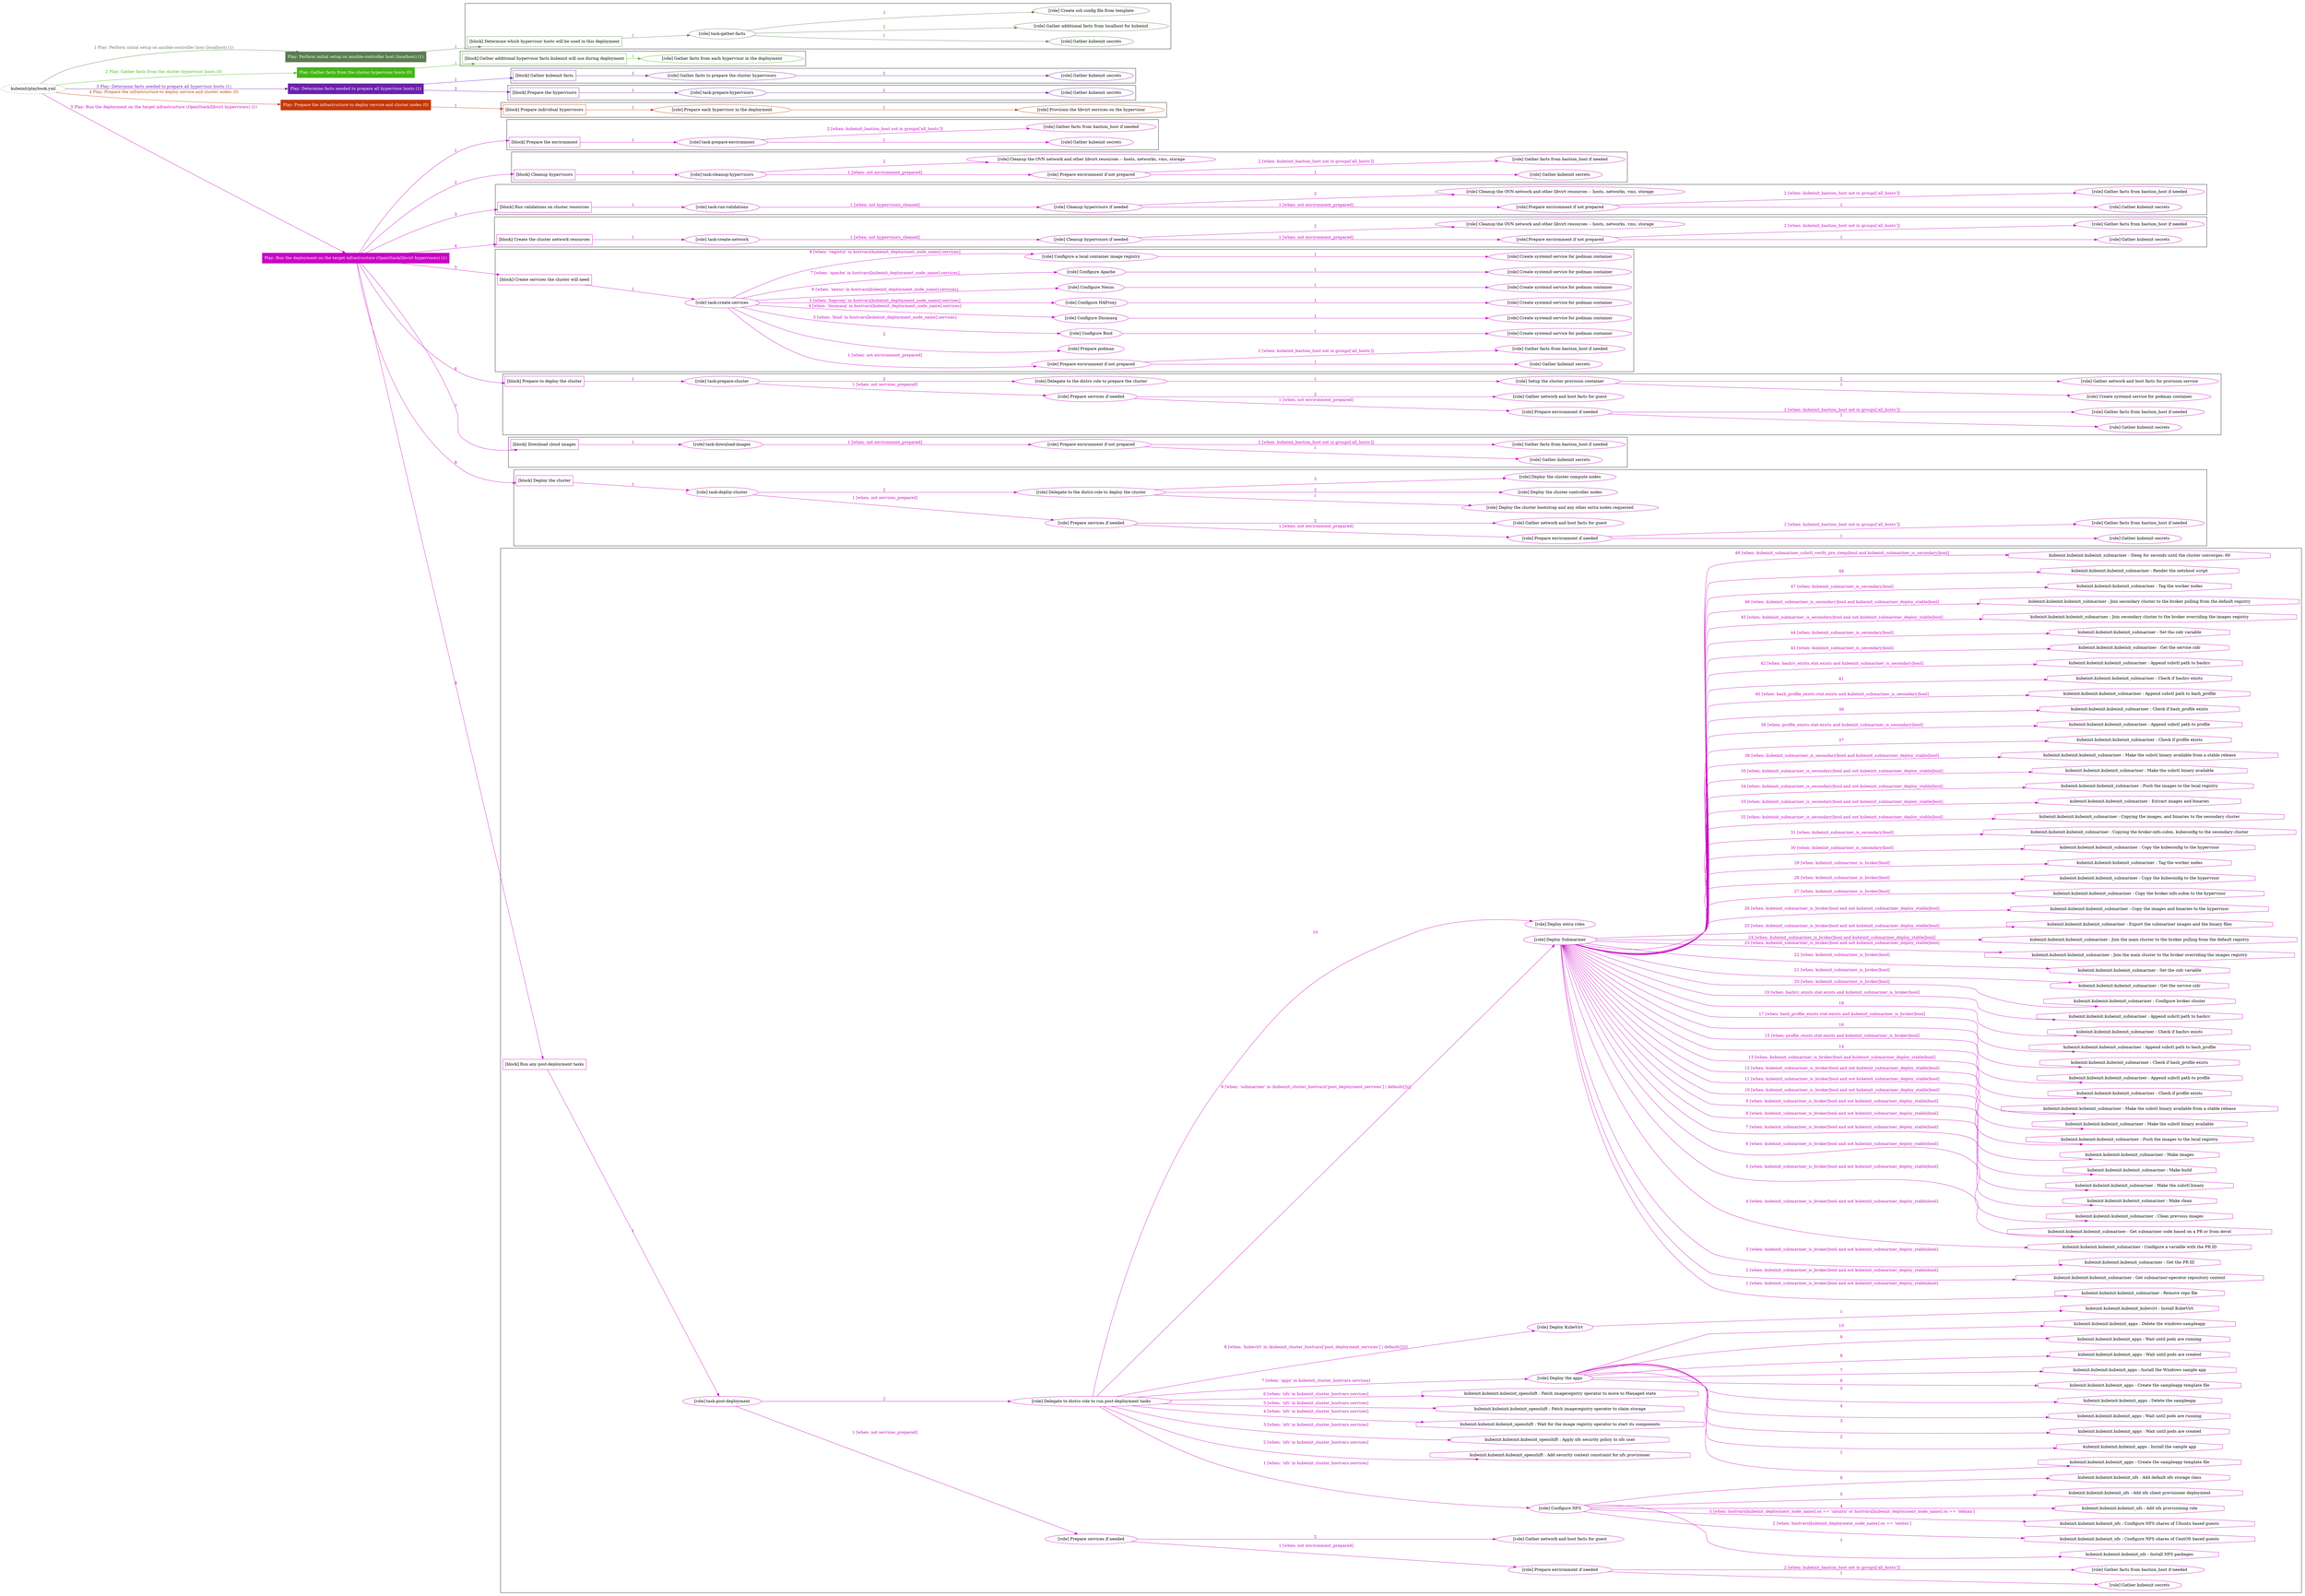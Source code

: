 digraph {
	graph [concentrate=true ordering=in rankdir=LR ratio=fill]
	edge [esep=5 sep=10]
	"kubeinit/playbook.yml" [URL="/home/runner/work/kubeinit/kubeinit/kubeinit/playbook.yml" id=playbook_8ff3e19b style=dotted]
	"kubeinit/playbook.yml" -> play_2761a918 [label="1 Play: Perform initial setup on ansible-controller host (localhost) (1)" color="#597d4f" fontcolor="#597d4f" id=edge_play_2761a918 labeltooltip="1 Play: Perform initial setup on ansible-controller host (localhost) (1)" tooltip="1 Play: Perform initial setup on ansible-controller host (localhost) (1)"]
	subgraph "Play: Perform initial setup on ansible-controller host (localhost) (1)" {
		play_2761a918 [label="Play: Perform initial setup on ansible-controller host (localhost) (1)" URL="/home/runner/work/kubeinit/kubeinit/kubeinit/playbook.yml" color="#597d4f" fontcolor="#ffffff" id=play_2761a918 shape=box style=filled tooltip=localhost]
		play_2761a918 -> block_756e568c [label=1 color="#597d4f" fontcolor="#597d4f" id=edge_block_756e568c labeltooltip=1 tooltip=1]
		subgraph cluster_block_756e568c {
			block_756e568c [label="[block] Determine which hypervisor hosts will be used in this deployment" URL="/home/runner/work/kubeinit/kubeinit/kubeinit/playbook.yml" color="#597d4f" id=block_756e568c labeltooltip="Determine which hypervisor hosts will be used in this deployment" shape=box tooltip="Determine which hypervisor hosts will be used in this deployment"]
			block_756e568c -> role_0fc51886 [label="1 " color="#597d4f" fontcolor="#597d4f" id=edge_role_0fc51886 labeltooltip="1 " tooltip="1 "]
			subgraph "task-gather-facts" {
				role_0fc51886 [label="[role] task-gather-facts" URL="/home/runner/work/kubeinit/kubeinit/kubeinit/playbook.yml" color="#597d4f" id=role_0fc51886 tooltip="task-gather-facts"]
				role_0fc51886 -> role_0f8ef39d [label="1 " color="#597d4f" fontcolor="#597d4f" id=edge_role_0f8ef39d labeltooltip="1 " tooltip="1 "]
				subgraph "Gather kubeinit secrets" {
					role_0f8ef39d [label="[role] Gather kubeinit secrets" URL="/home/runner/.ansible/collections/ansible_collections/kubeinit/kubeinit/roles/kubeinit_prepare/tasks/build_hypervisors_group.yml" color="#597d4f" id=role_0f8ef39d tooltip="Gather kubeinit secrets"]
				}
				role_0fc51886 -> role_89c55b05 [label="2 " color="#597d4f" fontcolor="#597d4f" id=edge_role_89c55b05 labeltooltip="2 " tooltip="2 "]
				subgraph "Gather additional facts from localhost for kubeinit" {
					role_89c55b05 [label="[role] Gather additional facts from localhost for kubeinit" URL="/home/runner/.ansible/collections/ansible_collections/kubeinit/kubeinit/roles/kubeinit_prepare/tasks/build_hypervisors_group.yml" color="#597d4f" id=role_89c55b05 tooltip="Gather additional facts from localhost for kubeinit"]
				}
				role_0fc51886 -> role_59d43429 [label="3 " color="#597d4f" fontcolor="#597d4f" id=edge_role_59d43429 labeltooltip="3 " tooltip="3 "]
				subgraph "Create ssh config file from template" {
					role_59d43429 [label="[role] Create ssh config file from template" URL="/home/runner/.ansible/collections/ansible_collections/kubeinit/kubeinit/roles/kubeinit_prepare/tasks/build_hypervisors_group.yml" color="#597d4f" id=role_59d43429 tooltip="Create ssh config file from template"]
				}
			}
		}
	}
	"kubeinit/playbook.yml" -> play_0c41e4f0 [label="2 Play: Gather facts from the cluster hypervisor hosts (0)" color="#44b517" fontcolor="#44b517" id=edge_play_0c41e4f0 labeltooltip="2 Play: Gather facts from the cluster hypervisor hosts (0)" tooltip="2 Play: Gather facts from the cluster hypervisor hosts (0)"]
	subgraph "Play: Gather facts from the cluster hypervisor hosts (0)" {
		play_0c41e4f0 [label="Play: Gather facts from the cluster hypervisor hosts (0)" URL="/home/runner/work/kubeinit/kubeinit/kubeinit/playbook.yml" color="#44b517" fontcolor="#ffffff" id=play_0c41e4f0 shape=box style=filled tooltip="Play: Gather facts from the cluster hypervisor hosts (0)"]
		play_0c41e4f0 -> block_fba0a3ab [label=1 color="#44b517" fontcolor="#44b517" id=edge_block_fba0a3ab labeltooltip=1 tooltip=1]
		subgraph cluster_block_fba0a3ab {
			block_fba0a3ab [label="[block] Gather additional hypervisor facts kubeinit will use during deployment" URL="/home/runner/work/kubeinit/kubeinit/kubeinit/playbook.yml" color="#44b517" id=block_fba0a3ab labeltooltip="Gather additional hypervisor facts kubeinit will use during deployment" shape=box tooltip="Gather additional hypervisor facts kubeinit will use during deployment"]
			block_fba0a3ab -> role_c2452ab3 [label="1 " color="#44b517" fontcolor="#44b517" id=edge_role_c2452ab3 labeltooltip="1 " tooltip="1 "]
			subgraph "Gather facts from each hypervisor in the deployment" {
				role_c2452ab3 [label="[role] Gather facts from each hypervisor in the deployment" URL="/home/runner/work/kubeinit/kubeinit/kubeinit/playbook.yml" color="#44b517" id=role_c2452ab3 tooltip="Gather facts from each hypervisor in the deployment"]
			}
		}
	}
	"kubeinit/playbook.yml" -> play_8e3edf21 [label="3 Play: Determine facts needed to prepare all hypervisor hosts (1)" color="#6a21ab" fontcolor="#6a21ab" id=edge_play_8e3edf21 labeltooltip="3 Play: Determine facts needed to prepare all hypervisor hosts (1)" tooltip="3 Play: Determine facts needed to prepare all hypervisor hosts (1)"]
	subgraph "Play: Determine facts needed to prepare all hypervisor hosts (1)" {
		play_8e3edf21 [label="Play: Determine facts needed to prepare all hypervisor hosts (1)" URL="/home/runner/work/kubeinit/kubeinit/kubeinit/playbook.yml" color="#6a21ab" fontcolor="#ffffff" id=play_8e3edf21 shape=box style=filled tooltip=localhost]
		play_8e3edf21 -> block_5b2d7c3f [label=1 color="#6a21ab" fontcolor="#6a21ab" id=edge_block_5b2d7c3f labeltooltip=1 tooltip=1]
		subgraph cluster_block_5b2d7c3f {
			block_5b2d7c3f [label="[block] Gather kubeinit facts" URL="/home/runner/work/kubeinit/kubeinit/kubeinit/playbook.yml" color="#6a21ab" id=block_5b2d7c3f labeltooltip="Gather kubeinit facts" shape=box tooltip="Gather kubeinit facts"]
			block_5b2d7c3f -> role_4a78a7bc [label="1 " color="#6a21ab" fontcolor="#6a21ab" id=edge_role_4a78a7bc labeltooltip="1 " tooltip="1 "]
			subgraph "Gather facts to prepare the cluster hypervisors" {
				role_4a78a7bc [label="[role] Gather facts to prepare the cluster hypervisors" URL="/home/runner/work/kubeinit/kubeinit/kubeinit/playbook.yml" color="#6a21ab" id=role_4a78a7bc tooltip="Gather facts to prepare the cluster hypervisors"]
				role_4a78a7bc -> role_bb770b50 [label="1 " color="#6a21ab" fontcolor="#6a21ab" id=edge_role_bb770b50 labeltooltip="1 " tooltip="1 "]
				subgraph "Gather kubeinit secrets" {
					role_bb770b50 [label="[role] Gather kubeinit secrets" URL="/home/runner/.ansible/collections/ansible_collections/kubeinit/kubeinit/roles/kubeinit_prepare/tasks/gather_kubeinit_facts.yml" color="#6a21ab" id=role_bb770b50 tooltip="Gather kubeinit secrets"]
				}
			}
		}
		play_8e3edf21 -> block_1a71a872 [label=2 color="#6a21ab" fontcolor="#6a21ab" id=edge_block_1a71a872 labeltooltip=2 tooltip=2]
		subgraph cluster_block_1a71a872 {
			block_1a71a872 [label="[block] Prepare the hypervisors" URL="/home/runner/work/kubeinit/kubeinit/kubeinit/playbook.yml" color="#6a21ab" id=block_1a71a872 labeltooltip="Prepare the hypervisors" shape=box tooltip="Prepare the hypervisors"]
			block_1a71a872 -> role_d3a3b371 [label="1 " color="#6a21ab" fontcolor="#6a21ab" id=edge_role_d3a3b371 labeltooltip="1 " tooltip="1 "]
			subgraph "task-prepare-hypervisors" {
				role_d3a3b371 [label="[role] task-prepare-hypervisors" URL="/home/runner/work/kubeinit/kubeinit/kubeinit/playbook.yml" color="#6a21ab" id=role_d3a3b371 tooltip="task-prepare-hypervisors"]
				role_d3a3b371 -> role_b1274591 [label="1 " color="#6a21ab" fontcolor="#6a21ab" id=edge_role_b1274591 labeltooltip="1 " tooltip="1 "]
				subgraph "Gather kubeinit secrets" {
					role_b1274591 [label="[role] Gather kubeinit secrets" URL="/home/runner/.ansible/collections/ansible_collections/kubeinit/kubeinit/roles/kubeinit_prepare/tasks/gather_kubeinit_facts.yml" color="#6a21ab" id=role_b1274591 tooltip="Gather kubeinit secrets"]
				}
			}
		}
	}
	"kubeinit/playbook.yml" -> play_d53fc530 [label="4 Play: Prepare the infrastructure to deploy service and cluster nodes (0)" color="#c53807" fontcolor="#c53807" id=edge_play_d53fc530 labeltooltip="4 Play: Prepare the infrastructure to deploy service and cluster nodes (0)" tooltip="4 Play: Prepare the infrastructure to deploy service and cluster nodes (0)"]
	subgraph "Play: Prepare the infrastructure to deploy service and cluster nodes (0)" {
		play_d53fc530 [label="Play: Prepare the infrastructure to deploy service and cluster nodes (0)" URL="/home/runner/work/kubeinit/kubeinit/kubeinit/playbook.yml" color="#c53807" fontcolor="#ffffff" id=play_d53fc530 shape=box style=filled tooltip="Play: Prepare the infrastructure to deploy service and cluster nodes (0)"]
		play_d53fc530 -> block_d625d367 [label=1 color="#c53807" fontcolor="#c53807" id=edge_block_d625d367 labeltooltip=1 tooltip=1]
		subgraph cluster_block_d625d367 {
			block_d625d367 [label="[block] Prepare individual hypervisors" URL="/home/runner/work/kubeinit/kubeinit/kubeinit/playbook.yml" color="#c53807" id=block_d625d367 labeltooltip="Prepare individual hypervisors" shape=box tooltip="Prepare individual hypervisors"]
			block_d625d367 -> role_7c4f9927 [label="1 " color="#c53807" fontcolor="#c53807" id=edge_role_7c4f9927 labeltooltip="1 " tooltip="1 "]
			subgraph "Prepare each hypervisor in the deployment" {
				role_7c4f9927 [label="[role] Prepare each hypervisor in the deployment" URL="/home/runner/work/kubeinit/kubeinit/kubeinit/playbook.yml" color="#c53807" id=role_7c4f9927 tooltip="Prepare each hypervisor in the deployment"]
				role_7c4f9927 -> role_766322fc [label="1 " color="#c53807" fontcolor="#c53807" id=edge_role_766322fc labeltooltip="1 " tooltip="1 "]
				subgraph "Provision the libvirt services on the hypervisor" {
					role_766322fc [label="[role] Provision the libvirt services on the hypervisor" URL="/home/runner/.ansible/collections/ansible_collections/kubeinit/kubeinit/roles/kubeinit_prepare/tasks/prepare_hypervisor.yml" color="#c53807" id=role_766322fc tooltip="Provision the libvirt services on the hypervisor"]
				}
			}
		}
	}
	"kubeinit/playbook.yml" -> play_68b2d021 [label="5 Play: Run the deployment on the target infrastructure (OpenStack/libvirt hypervisors) (1)" color="#c903c3" fontcolor="#c903c3" id=edge_play_68b2d021 labeltooltip="5 Play: Run the deployment on the target infrastructure (OpenStack/libvirt hypervisors) (1)" tooltip="5 Play: Run the deployment on the target infrastructure (OpenStack/libvirt hypervisors) (1)"]
	subgraph "Play: Run the deployment on the target infrastructure (OpenStack/libvirt hypervisors) (1)" {
		play_68b2d021 [label="Play: Run the deployment on the target infrastructure (OpenStack/libvirt hypervisors) (1)" URL="/home/runner/work/kubeinit/kubeinit/kubeinit/playbook.yml" color="#c903c3" fontcolor="#ffffff" id=play_68b2d021 shape=box style=filled tooltip=localhost]
		play_68b2d021 -> block_63485522 [label=1 color="#c903c3" fontcolor="#c903c3" id=edge_block_63485522 labeltooltip=1 tooltip=1]
		subgraph cluster_block_63485522 {
			block_63485522 [label="[block] Prepare the environment" URL="/home/runner/work/kubeinit/kubeinit/kubeinit/playbook.yml" color="#c903c3" id=block_63485522 labeltooltip="Prepare the environment" shape=box tooltip="Prepare the environment"]
			block_63485522 -> role_1b40e7ce [label="1 " color="#c903c3" fontcolor="#c903c3" id=edge_role_1b40e7ce labeltooltip="1 " tooltip="1 "]
			subgraph "task-prepare-environment" {
				role_1b40e7ce [label="[role] task-prepare-environment" URL="/home/runner/work/kubeinit/kubeinit/kubeinit/playbook.yml" color="#c903c3" id=role_1b40e7ce tooltip="task-prepare-environment"]
				role_1b40e7ce -> role_56fb1643 [label="1 " color="#c903c3" fontcolor="#c903c3" id=edge_role_56fb1643 labeltooltip="1 " tooltip="1 "]
				subgraph "Gather kubeinit secrets" {
					role_56fb1643 [label="[role] Gather kubeinit secrets" URL="/home/runner/.ansible/collections/ansible_collections/kubeinit/kubeinit/roles/kubeinit_prepare/tasks/gather_kubeinit_facts.yml" color="#c903c3" id=role_56fb1643 tooltip="Gather kubeinit secrets"]
				}
				role_1b40e7ce -> role_9adffa6d [label="2 [when: kubeinit_bastion_host not in groups['all_hosts']]" color="#c903c3" fontcolor="#c903c3" id=edge_role_9adffa6d labeltooltip="2 [when: kubeinit_bastion_host not in groups['all_hosts']]" tooltip="2 [when: kubeinit_bastion_host not in groups['all_hosts']]"]
				subgraph "Gather facts from bastion_host if needed" {
					role_9adffa6d [label="[role] Gather facts from bastion_host if needed" URL="/home/runner/.ansible/collections/ansible_collections/kubeinit/kubeinit/roles/kubeinit_prepare/tasks/main.yml" color="#c903c3" id=role_9adffa6d tooltip="Gather facts from bastion_host if needed"]
				}
			}
		}
		play_68b2d021 -> block_4488959f [label=2 color="#c903c3" fontcolor="#c903c3" id=edge_block_4488959f labeltooltip=2 tooltip=2]
		subgraph cluster_block_4488959f {
			block_4488959f [label="[block] Cleanup hypervisors" URL="/home/runner/work/kubeinit/kubeinit/kubeinit/playbook.yml" color="#c903c3" id=block_4488959f labeltooltip="Cleanup hypervisors" shape=box tooltip="Cleanup hypervisors"]
			block_4488959f -> role_beea3c3b [label="1 " color="#c903c3" fontcolor="#c903c3" id=edge_role_beea3c3b labeltooltip="1 " tooltip="1 "]
			subgraph "task-cleanup-hypervisors" {
				role_beea3c3b [label="[role] task-cleanup-hypervisors" URL="/home/runner/work/kubeinit/kubeinit/kubeinit/playbook.yml" color="#c903c3" id=role_beea3c3b tooltip="task-cleanup-hypervisors"]
				role_beea3c3b -> role_b332de7b [label="1 [when: not environment_prepared]" color="#c903c3" fontcolor="#c903c3" id=edge_role_b332de7b labeltooltip="1 [when: not environment_prepared]" tooltip="1 [when: not environment_prepared]"]
				subgraph "Prepare environment if not prepared" {
					role_b332de7b [label="[role] Prepare environment if not prepared" URL="/home/runner/.ansible/collections/ansible_collections/kubeinit/kubeinit/roles/kubeinit_libvirt/tasks/cleanup_hypervisors.yml" color="#c903c3" id=role_b332de7b tooltip="Prepare environment if not prepared"]
					role_b332de7b -> role_5343777d [label="1 " color="#c903c3" fontcolor="#c903c3" id=edge_role_5343777d labeltooltip="1 " tooltip="1 "]
					subgraph "Gather kubeinit secrets" {
						role_5343777d [label="[role] Gather kubeinit secrets" URL="/home/runner/.ansible/collections/ansible_collections/kubeinit/kubeinit/roles/kubeinit_prepare/tasks/gather_kubeinit_facts.yml" color="#c903c3" id=role_5343777d tooltip="Gather kubeinit secrets"]
					}
					role_b332de7b -> role_610c1374 [label="2 [when: kubeinit_bastion_host not in groups['all_hosts']]" color="#c903c3" fontcolor="#c903c3" id=edge_role_610c1374 labeltooltip="2 [when: kubeinit_bastion_host not in groups['all_hosts']]" tooltip="2 [when: kubeinit_bastion_host not in groups['all_hosts']]"]
					subgraph "Gather facts from bastion_host if needed" {
						role_610c1374 [label="[role] Gather facts from bastion_host if needed" URL="/home/runner/.ansible/collections/ansible_collections/kubeinit/kubeinit/roles/kubeinit_prepare/tasks/main.yml" color="#c903c3" id=role_610c1374 tooltip="Gather facts from bastion_host if needed"]
					}
				}
				role_beea3c3b -> role_5848fefe [label="2 " color="#c903c3" fontcolor="#c903c3" id=edge_role_5848fefe labeltooltip="2 " tooltip="2 "]
				subgraph "Cleanup the OVN network and other libvirt resources -- hosts, networks, vms, storage" {
					role_5848fefe [label="[role] Cleanup the OVN network and other libvirt resources -- hosts, networks, vms, storage" URL="/home/runner/.ansible/collections/ansible_collections/kubeinit/kubeinit/roles/kubeinit_libvirt/tasks/cleanup_hypervisors.yml" color="#c903c3" id=role_5848fefe tooltip="Cleanup the OVN network and other libvirt resources -- hosts, networks, vms, storage"]
				}
			}
		}
		play_68b2d021 -> block_a3e6216c [label=3 color="#c903c3" fontcolor="#c903c3" id=edge_block_a3e6216c labeltooltip=3 tooltip=3]
		subgraph cluster_block_a3e6216c {
			block_a3e6216c [label="[block] Run validations on cluster resources" URL="/home/runner/work/kubeinit/kubeinit/kubeinit/playbook.yml" color="#c903c3" id=block_a3e6216c labeltooltip="Run validations on cluster resources" shape=box tooltip="Run validations on cluster resources"]
			block_a3e6216c -> role_da0e0165 [label="1 " color="#c903c3" fontcolor="#c903c3" id=edge_role_da0e0165 labeltooltip="1 " tooltip="1 "]
			subgraph "task-run-validations" {
				role_da0e0165 [label="[role] task-run-validations" URL="/home/runner/work/kubeinit/kubeinit/kubeinit/playbook.yml" color="#c903c3" id=role_da0e0165 tooltip="task-run-validations"]
				role_da0e0165 -> role_0f25f317 [label="1 [when: not hypervisors_cleaned]" color="#c903c3" fontcolor="#c903c3" id=edge_role_0f25f317 labeltooltip="1 [when: not hypervisors_cleaned]" tooltip="1 [when: not hypervisors_cleaned]"]
				subgraph "Cleanup hypervisors if needed" {
					role_0f25f317 [label="[role] Cleanup hypervisors if needed" URL="/home/runner/.ansible/collections/ansible_collections/kubeinit/kubeinit/roles/kubeinit_validations/tasks/main.yml" color="#c903c3" id=role_0f25f317 tooltip="Cleanup hypervisors if needed"]
					role_0f25f317 -> role_a219ac0a [label="1 [when: not environment_prepared]" color="#c903c3" fontcolor="#c903c3" id=edge_role_a219ac0a labeltooltip="1 [when: not environment_prepared]" tooltip="1 [when: not environment_prepared]"]
					subgraph "Prepare environment if not prepared" {
						role_a219ac0a [label="[role] Prepare environment if not prepared" URL="/home/runner/.ansible/collections/ansible_collections/kubeinit/kubeinit/roles/kubeinit_libvirt/tasks/cleanup_hypervisors.yml" color="#c903c3" id=role_a219ac0a tooltip="Prepare environment if not prepared"]
						role_a219ac0a -> role_03ed5736 [label="1 " color="#c903c3" fontcolor="#c903c3" id=edge_role_03ed5736 labeltooltip="1 " tooltip="1 "]
						subgraph "Gather kubeinit secrets" {
							role_03ed5736 [label="[role] Gather kubeinit secrets" URL="/home/runner/.ansible/collections/ansible_collections/kubeinit/kubeinit/roles/kubeinit_prepare/tasks/gather_kubeinit_facts.yml" color="#c903c3" id=role_03ed5736 tooltip="Gather kubeinit secrets"]
						}
						role_a219ac0a -> role_68772ba0 [label="2 [when: kubeinit_bastion_host not in groups['all_hosts']]" color="#c903c3" fontcolor="#c903c3" id=edge_role_68772ba0 labeltooltip="2 [when: kubeinit_bastion_host not in groups['all_hosts']]" tooltip="2 [when: kubeinit_bastion_host not in groups['all_hosts']]"]
						subgraph "Gather facts from bastion_host if needed" {
							role_68772ba0 [label="[role] Gather facts from bastion_host if needed" URL="/home/runner/.ansible/collections/ansible_collections/kubeinit/kubeinit/roles/kubeinit_prepare/tasks/main.yml" color="#c903c3" id=role_68772ba0 tooltip="Gather facts from bastion_host if needed"]
						}
					}
					role_0f25f317 -> role_9be8c3bc [label="2 " color="#c903c3" fontcolor="#c903c3" id=edge_role_9be8c3bc labeltooltip="2 " tooltip="2 "]
					subgraph "Cleanup the OVN network and other libvirt resources -- hosts, networks, vms, storage" {
						role_9be8c3bc [label="[role] Cleanup the OVN network and other libvirt resources -- hosts, networks, vms, storage" URL="/home/runner/.ansible/collections/ansible_collections/kubeinit/kubeinit/roles/kubeinit_libvirt/tasks/cleanup_hypervisors.yml" color="#c903c3" id=role_9be8c3bc tooltip="Cleanup the OVN network and other libvirt resources -- hosts, networks, vms, storage"]
					}
				}
			}
		}
		play_68b2d021 -> block_47c0b1cf [label=4 color="#c903c3" fontcolor="#c903c3" id=edge_block_47c0b1cf labeltooltip=4 tooltip=4]
		subgraph cluster_block_47c0b1cf {
			block_47c0b1cf [label="[block] Create the cluster network resources" URL="/home/runner/work/kubeinit/kubeinit/kubeinit/playbook.yml" color="#c903c3" id=block_47c0b1cf labeltooltip="Create the cluster network resources" shape=box tooltip="Create the cluster network resources"]
			block_47c0b1cf -> role_acfc8c73 [label="1 " color="#c903c3" fontcolor="#c903c3" id=edge_role_acfc8c73 labeltooltip="1 " tooltip="1 "]
			subgraph "task-create-network" {
				role_acfc8c73 [label="[role] task-create-network" URL="/home/runner/work/kubeinit/kubeinit/kubeinit/playbook.yml" color="#c903c3" id=role_acfc8c73 tooltip="task-create-network"]
				role_acfc8c73 -> role_51af1d66 [label="1 [when: not hypervisors_cleaned]" color="#c903c3" fontcolor="#c903c3" id=edge_role_51af1d66 labeltooltip="1 [when: not hypervisors_cleaned]" tooltip="1 [when: not hypervisors_cleaned]"]
				subgraph "Cleanup hypervisors if needed" {
					role_51af1d66 [label="[role] Cleanup hypervisors if needed" URL="/home/runner/.ansible/collections/ansible_collections/kubeinit/kubeinit/roles/kubeinit_libvirt/tasks/create_network.yml" color="#c903c3" id=role_51af1d66 tooltip="Cleanup hypervisors if needed"]
					role_51af1d66 -> role_167d7a1a [label="1 [when: not environment_prepared]" color="#c903c3" fontcolor="#c903c3" id=edge_role_167d7a1a labeltooltip="1 [when: not environment_prepared]" tooltip="1 [when: not environment_prepared]"]
					subgraph "Prepare environment if not prepared" {
						role_167d7a1a [label="[role] Prepare environment if not prepared" URL="/home/runner/.ansible/collections/ansible_collections/kubeinit/kubeinit/roles/kubeinit_libvirt/tasks/cleanup_hypervisors.yml" color="#c903c3" id=role_167d7a1a tooltip="Prepare environment if not prepared"]
						role_167d7a1a -> role_705b2505 [label="1 " color="#c903c3" fontcolor="#c903c3" id=edge_role_705b2505 labeltooltip="1 " tooltip="1 "]
						subgraph "Gather kubeinit secrets" {
							role_705b2505 [label="[role] Gather kubeinit secrets" URL="/home/runner/.ansible/collections/ansible_collections/kubeinit/kubeinit/roles/kubeinit_prepare/tasks/gather_kubeinit_facts.yml" color="#c903c3" id=role_705b2505 tooltip="Gather kubeinit secrets"]
						}
						role_167d7a1a -> role_bad62260 [label="2 [when: kubeinit_bastion_host not in groups['all_hosts']]" color="#c903c3" fontcolor="#c903c3" id=edge_role_bad62260 labeltooltip="2 [when: kubeinit_bastion_host not in groups['all_hosts']]" tooltip="2 [when: kubeinit_bastion_host not in groups['all_hosts']]"]
						subgraph "Gather facts from bastion_host if needed" {
							role_bad62260 [label="[role] Gather facts from bastion_host if needed" URL="/home/runner/.ansible/collections/ansible_collections/kubeinit/kubeinit/roles/kubeinit_prepare/tasks/main.yml" color="#c903c3" id=role_bad62260 tooltip="Gather facts from bastion_host if needed"]
						}
					}
					role_51af1d66 -> role_7313a7fa [label="2 " color="#c903c3" fontcolor="#c903c3" id=edge_role_7313a7fa labeltooltip="2 " tooltip="2 "]
					subgraph "Cleanup the OVN network and other libvirt resources -- hosts, networks, vms, storage" {
						role_7313a7fa [label="[role] Cleanup the OVN network and other libvirt resources -- hosts, networks, vms, storage" URL="/home/runner/.ansible/collections/ansible_collections/kubeinit/kubeinit/roles/kubeinit_libvirt/tasks/cleanup_hypervisors.yml" color="#c903c3" id=role_7313a7fa tooltip="Cleanup the OVN network and other libvirt resources -- hosts, networks, vms, storage"]
					}
				}
			}
		}
		play_68b2d021 -> block_93552b75 [label=5 color="#c903c3" fontcolor="#c903c3" id=edge_block_93552b75 labeltooltip=5 tooltip=5]
		subgraph cluster_block_93552b75 {
			block_93552b75 [label="[block] Create services the cluster will need" URL="/home/runner/work/kubeinit/kubeinit/kubeinit/playbook.yml" color="#c903c3" id=block_93552b75 labeltooltip="Create services the cluster will need" shape=box tooltip="Create services the cluster will need"]
			block_93552b75 -> role_5951f7c9 [label="1 " color="#c903c3" fontcolor="#c903c3" id=edge_role_5951f7c9 labeltooltip="1 " tooltip="1 "]
			subgraph "task-create-services" {
				role_5951f7c9 [label="[role] task-create-services" URL="/home/runner/work/kubeinit/kubeinit/kubeinit/playbook.yml" color="#c903c3" id=role_5951f7c9 tooltip="task-create-services"]
				role_5951f7c9 -> role_cea93f55 [label="1 [when: not environment_prepared]" color="#c903c3" fontcolor="#c903c3" id=edge_role_cea93f55 labeltooltip="1 [when: not environment_prepared]" tooltip="1 [when: not environment_prepared]"]
				subgraph "Prepare environment if not prepared" {
					role_cea93f55 [label="[role] Prepare environment if not prepared" URL="/home/runner/.ansible/collections/ansible_collections/kubeinit/kubeinit/roles/kubeinit_services/tasks/main.yml" color="#c903c3" id=role_cea93f55 tooltip="Prepare environment if not prepared"]
					role_cea93f55 -> role_4db43710 [label="1 " color="#c903c3" fontcolor="#c903c3" id=edge_role_4db43710 labeltooltip="1 " tooltip="1 "]
					subgraph "Gather kubeinit secrets" {
						role_4db43710 [label="[role] Gather kubeinit secrets" URL="/home/runner/.ansible/collections/ansible_collections/kubeinit/kubeinit/roles/kubeinit_prepare/tasks/gather_kubeinit_facts.yml" color="#c903c3" id=role_4db43710 tooltip="Gather kubeinit secrets"]
					}
					role_cea93f55 -> role_0fadb87f [label="2 [when: kubeinit_bastion_host not in groups['all_hosts']]" color="#c903c3" fontcolor="#c903c3" id=edge_role_0fadb87f labeltooltip="2 [when: kubeinit_bastion_host not in groups['all_hosts']]" tooltip="2 [when: kubeinit_bastion_host not in groups['all_hosts']]"]
					subgraph "Gather facts from bastion_host if needed" {
						role_0fadb87f [label="[role] Gather facts from bastion_host if needed" URL="/home/runner/.ansible/collections/ansible_collections/kubeinit/kubeinit/roles/kubeinit_prepare/tasks/main.yml" color="#c903c3" id=role_0fadb87f tooltip="Gather facts from bastion_host if needed"]
					}
				}
				role_5951f7c9 -> role_bcb5cc97 [label="2 " color="#c903c3" fontcolor="#c903c3" id=edge_role_bcb5cc97 labeltooltip="2 " tooltip="2 "]
				subgraph "Prepare podman" {
					role_bcb5cc97 [label="[role] Prepare podman" URL="/home/runner/.ansible/collections/ansible_collections/kubeinit/kubeinit/roles/kubeinit_services/tasks/00_create_service_pod.yml" color="#c903c3" id=role_bcb5cc97 tooltip="Prepare podman"]
				}
				role_5951f7c9 -> role_46ac33f2 [label="3 [when: 'bind' in hostvars[kubeinit_deployment_node_name].services]" color="#c903c3" fontcolor="#c903c3" id=edge_role_46ac33f2 labeltooltip="3 [when: 'bind' in hostvars[kubeinit_deployment_node_name].services]" tooltip="3 [when: 'bind' in hostvars[kubeinit_deployment_node_name].services]"]
				subgraph "Configure Bind" {
					role_46ac33f2 [label="[role] Configure Bind" URL="/home/runner/.ansible/collections/ansible_collections/kubeinit/kubeinit/roles/kubeinit_services/tasks/start_services_containers.yml" color="#c903c3" id=role_46ac33f2 tooltip="Configure Bind"]
					role_46ac33f2 -> role_d9b8b0d0 [label="1 " color="#c903c3" fontcolor="#c903c3" id=edge_role_d9b8b0d0 labeltooltip="1 " tooltip="1 "]
					subgraph "Create systemd service for podman container" {
						role_d9b8b0d0 [label="[role] Create systemd service for podman container" URL="/home/runner/.ansible/collections/ansible_collections/kubeinit/kubeinit/roles/kubeinit_bind/tasks/main.yml" color="#c903c3" id=role_d9b8b0d0 tooltip="Create systemd service for podman container"]
					}
				}
				role_5951f7c9 -> role_04a3ccf7 [label="4 [when: 'dnsmasq' in hostvars[kubeinit_deployment_node_name].services]" color="#c903c3" fontcolor="#c903c3" id=edge_role_04a3ccf7 labeltooltip="4 [when: 'dnsmasq' in hostvars[kubeinit_deployment_node_name].services]" tooltip="4 [when: 'dnsmasq' in hostvars[kubeinit_deployment_node_name].services]"]
				subgraph "Configure Dnsmasq" {
					role_04a3ccf7 [label="[role] Configure Dnsmasq" URL="/home/runner/.ansible/collections/ansible_collections/kubeinit/kubeinit/roles/kubeinit_services/tasks/start_services_containers.yml" color="#c903c3" id=role_04a3ccf7 tooltip="Configure Dnsmasq"]
					role_04a3ccf7 -> role_d4d5ca57 [label="1 " color="#c903c3" fontcolor="#c903c3" id=edge_role_d4d5ca57 labeltooltip="1 " tooltip="1 "]
					subgraph "Create systemd service for podman container" {
						role_d4d5ca57 [label="[role] Create systemd service for podman container" URL="/home/runner/.ansible/collections/ansible_collections/kubeinit/kubeinit/roles/kubeinit_dnsmasq/tasks/main.yml" color="#c903c3" id=role_d4d5ca57 tooltip="Create systemd service for podman container"]
					}
				}
				role_5951f7c9 -> role_b5fd135d [label="5 [when: 'haproxy' in hostvars[kubeinit_deployment_node_name].services]" color="#c903c3" fontcolor="#c903c3" id=edge_role_b5fd135d labeltooltip="5 [when: 'haproxy' in hostvars[kubeinit_deployment_node_name].services]" tooltip="5 [when: 'haproxy' in hostvars[kubeinit_deployment_node_name].services]"]
				subgraph "Configure HAProxy" {
					role_b5fd135d [label="[role] Configure HAProxy" URL="/home/runner/.ansible/collections/ansible_collections/kubeinit/kubeinit/roles/kubeinit_services/tasks/start_services_containers.yml" color="#c903c3" id=role_b5fd135d tooltip="Configure HAProxy"]
					role_b5fd135d -> role_74bdf69e [label="1 " color="#c903c3" fontcolor="#c903c3" id=edge_role_74bdf69e labeltooltip="1 " tooltip="1 "]
					subgraph "Create systemd service for podman container" {
						role_74bdf69e [label="[role] Create systemd service for podman container" URL="/home/runner/.ansible/collections/ansible_collections/kubeinit/kubeinit/roles/kubeinit_haproxy/tasks/main.yml" color="#c903c3" id=role_74bdf69e tooltip="Create systemd service for podman container"]
					}
				}
				role_5951f7c9 -> role_1f697c49 [label="6 [when: 'nexus' in hostvars[kubeinit_deployment_node_name].services]" color="#c903c3" fontcolor="#c903c3" id=edge_role_1f697c49 labeltooltip="6 [when: 'nexus' in hostvars[kubeinit_deployment_node_name].services]" tooltip="6 [when: 'nexus' in hostvars[kubeinit_deployment_node_name].services]"]
				subgraph "Configure Nexus" {
					role_1f697c49 [label="[role] Configure Nexus" URL="/home/runner/.ansible/collections/ansible_collections/kubeinit/kubeinit/roles/kubeinit_services/tasks/start_services_containers.yml" color="#c903c3" id=role_1f697c49 tooltip="Configure Nexus"]
					role_1f697c49 -> role_974ea9e7 [label="1 " color="#c903c3" fontcolor="#c903c3" id=edge_role_974ea9e7 labeltooltip="1 " tooltip="1 "]
					subgraph "Create systemd service for podman container" {
						role_974ea9e7 [label="[role] Create systemd service for podman container" URL="/home/runner/.ansible/collections/ansible_collections/kubeinit/kubeinit/roles/kubeinit_nexus/tasks/main.yml" color="#c903c3" id=role_974ea9e7 tooltip="Create systemd service for podman container"]
					}
				}
				role_5951f7c9 -> role_485d9690 [label="7 [when: 'apache' in hostvars[kubeinit_deployment_node_name].services]" color="#c903c3" fontcolor="#c903c3" id=edge_role_485d9690 labeltooltip="7 [when: 'apache' in hostvars[kubeinit_deployment_node_name].services]" tooltip="7 [when: 'apache' in hostvars[kubeinit_deployment_node_name].services]"]
				subgraph "Configure Apache" {
					role_485d9690 [label="[role] Configure Apache" URL="/home/runner/.ansible/collections/ansible_collections/kubeinit/kubeinit/roles/kubeinit_services/tasks/start_services_containers.yml" color="#c903c3" id=role_485d9690 tooltip="Configure Apache"]
					role_485d9690 -> role_f13cdc49 [label="1 " color="#c903c3" fontcolor="#c903c3" id=edge_role_f13cdc49 labeltooltip="1 " tooltip="1 "]
					subgraph "Create systemd service for podman container" {
						role_f13cdc49 [label="[role] Create systemd service for podman container" URL="/home/runner/.ansible/collections/ansible_collections/kubeinit/kubeinit/roles/kubeinit_apache/tasks/main.yml" color="#c903c3" id=role_f13cdc49 tooltip="Create systemd service for podman container"]
					}
				}
				role_5951f7c9 -> role_d0d06727 [label="8 [when: 'registry' in hostvars[kubeinit_deployment_node_name].services]" color="#c903c3" fontcolor="#c903c3" id=edge_role_d0d06727 labeltooltip="8 [when: 'registry' in hostvars[kubeinit_deployment_node_name].services]" tooltip="8 [when: 'registry' in hostvars[kubeinit_deployment_node_name].services]"]
				subgraph "Configure a local container image registry" {
					role_d0d06727 [label="[role] Configure a local container image registry" URL="/home/runner/.ansible/collections/ansible_collections/kubeinit/kubeinit/roles/kubeinit_services/tasks/start_services_containers.yml" color="#c903c3" id=role_d0d06727 tooltip="Configure a local container image registry"]
					role_d0d06727 -> role_3dfce93b [label="1 " color="#c903c3" fontcolor="#c903c3" id=edge_role_3dfce93b labeltooltip="1 " tooltip="1 "]
					subgraph "Create systemd service for podman container" {
						role_3dfce93b [label="[role] Create systemd service for podman container" URL="/home/runner/.ansible/collections/ansible_collections/kubeinit/kubeinit/roles/kubeinit_registry/tasks/main.yml" color="#c903c3" id=role_3dfce93b tooltip="Create systemd service for podman container"]
					}
				}
			}
		}
		play_68b2d021 -> block_2c70c37f [label=6 color="#c903c3" fontcolor="#c903c3" id=edge_block_2c70c37f labeltooltip=6 tooltip=6]
		subgraph cluster_block_2c70c37f {
			block_2c70c37f [label="[block] Prepare to deploy the cluster" URL="/home/runner/work/kubeinit/kubeinit/kubeinit/playbook.yml" color="#c903c3" id=block_2c70c37f labeltooltip="Prepare to deploy the cluster" shape=box tooltip="Prepare to deploy the cluster"]
			block_2c70c37f -> role_c09a1192 [label="1 " color="#c903c3" fontcolor="#c903c3" id=edge_role_c09a1192 labeltooltip="1 " tooltip="1 "]
			subgraph "task-prepare-cluster" {
				role_c09a1192 [label="[role] task-prepare-cluster" URL="/home/runner/work/kubeinit/kubeinit/kubeinit/playbook.yml" color="#c903c3" id=role_c09a1192 tooltip="task-prepare-cluster"]
				role_c09a1192 -> role_695faf7e [label="1 [when: not services_prepared]" color="#c903c3" fontcolor="#c903c3" id=edge_role_695faf7e labeltooltip="1 [when: not services_prepared]" tooltip="1 [when: not services_prepared]"]
				subgraph "Prepare services if needed" {
					role_695faf7e [label="[role] Prepare services if needed" URL="/home/runner/.ansible/collections/ansible_collections/kubeinit/kubeinit/roles/kubeinit_prepare/tasks/prepare_cluster.yml" color="#c903c3" id=role_695faf7e tooltip="Prepare services if needed"]
					role_695faf7e -> role_d1a477a7 [label="1 [when: not environment_prepared]" color="#c903c3" fontcolor="#c903c3" id=edge_role_d1a477a7 labeltooltip="1 [when: not environment_prepared]" tooltip="1 [when: not environment_prepared]"]
					subgraph "Prepare environment if needed" {
						role_d1a477a7 [label="[role] Prepare environment if needed" URL="/home/runner/.ansible/collections/ansible_collections/kubeinit/kubeinit/roles/kubeinit_services/tasks/prepare_services.yml" color="#c903c3" id=role_d1a477a7 tooltip="Prepare environment if needed"]
						role_d1a477a7 -> role_89ae3f67 [label="1 " color="#c903c3" fontcolor="#c903c3" id=edge_role_89ae3f67 labeltooltip="1 " tooltip="1 "]
						subgraph "Gather kubeinit secrets" {
							role_89ae3f67 [label="[role] Gather kubeinit secrets" URL="/home/runner/.ansible/collections/ansible_collections/kubeinit/kubeinit/roles/kubeinit_prepare/tasks/gather_kubeinit_facts.yml" color="#c903c3" id=role_89ae3f67 tooltip="Gather kubeinit secrets"]
						}
						role_d1a477a7 -> role_ad71ea38 [label="2 [when: kubeinit_bastion_host not in groups['all_hosts']]" color="#c903c3" fontcolor="#c903c3" id=edge_role_ad71ea38 labeltooltip="2 [when: kubeinit_bastion_host not in groups['all_hosts']]" tooltip="2 [when: kubeinit_bastion_host not in groups['all_hosts']]"]
						subgraph "Gather facts from bastion_host if needed" {
							role_ad71ea38 [label="[role] Gather facts from bastion_host if needed" URL="/home/runner/.ansible/collections/ansible_collections/kubeinit/kubeinit/roles/kubeinit_prepare/tasks/main.yml" color="#c903c3" id=role_ad71ea38 tooltip="Gather facts from bastion_host if needed"]
						}
					}
					role_695faf7e -> role_d24af164 [label="2 " color="#c903c3" fontcolor="#c903c3" id=edge_role_d24af164 labeltooltip="2 " tooltip="2 "]
					subgraph "Gather network and host facts for guest" {
						role_d24af164 [label="[role] Gather network and host facts for guest" URL="/home/runner/.ansible/collections/ansible_collections/kubeinit/kubeinit/roles/kubeinit_services/tasks/prepare_services.yml" color="#c903c3" id=role_d24af164 tooltip="Gather network and host facts for guest"]
					}
				}
				role_c09a1192 -> role_3e257b20 [label="2 " color="#c903c3" fontcolor="#c903c3" id=edge_role_3e257b20 labeltooltip="2 " tooltip="2 "]
				subgraph "Delegate to the distro role to prepare the cluster" {
					role_3e257b20 [label="[role] Delegate to the distro role to prepare the cluster" URL="/home/runner/.ansible/collections/ansible_collections/kubeinit/kubeinit/roles/kubeinit_prepare/tasks/prepare_cluster.yml" color="#c903c3" id=role_3e257b20 tooltip="Delegate to the distro role to prepare the cluster"]
					role_3e257b20 -> role_1ee0a579 [label="1 " color="#c903c3" fontcolor="#c903c3" id=edge_role_1ee0a579 labeltooltip="1 " tooltip="1 "]
					subgraph "Setup the cluster provision container" {
						role_1ee0a579 [label="[role] Setup the cluster provision container" URL="/home/runner/.ansible/collections/ansible_collections/kubeinit/kubeinit/roles/kubeinit_openshift/tasks/prepare_cluster.yml" color="#c903c3" id=role_1ee0a579 tooltip="Setup the cluster provision container"]
						role_1ee0a579 -> role_66a3b3f7 [label="1 " color="#c903c3" fontcolor="#c903c3" id=edge_role_66a3b3f7 labeltooltip="1 " tooltip="1 "]
						subgraph "Create systemd service for podman container" {
							role_66a3b3f7 [label="[role] Create systemd service for podman container" URL="/home/runner/.ansible/collections/ansible_collections/kubeinit/kubeinit/roles/kubeinit_services/tasks/create_provision_container.yml" color="#c903c3" id=role_66a3b3f7 tooltip="Create systemd service for podman container"]
						}
						role_1ee0a579 -> role_31c5913e [label="2 " color="#c903c3" fontcolor="#c903c3" id=edge_role_31c5913e labeltooltip="2 " tooltip="2 "]
						subgraph "Gather network and host facts for provision service" {
							role_31c5913e [label="[role] Gather network and host facts for provision service" URL="/home/runner/.ansible/collections/ansible_collections/kubeinit/kubeinit/roles/kubeinit_services/tasks/create_provision_container.yml" color="#c903c3" id=role_31c5913e tooltip="Gather network and host facts for provision service"]
						}
					}
				}
			}
		}
		play_68b2d021 -> block_021f5f51 [label=7 color="#c903c3" fontcolor="#c903c3" id=edge_block_021f5f51 labeltooltip=7 tooltip=7]
		subgraph cluster_block_021f5f51 {
			block_021f5f51 [label="[block] Download cloud images" URL="/home/runner/work/kubeinit/kubeinit/kubeinit/playbook.yml" color="#c903c3" id=block_021f5f51 labeltooltip="Download cloud images" shape=box tooltip="Download cloud images"]
			block_021f5f51 -> role_644dba71 [label="1 " color="#c903c3" fontcolor="#c903c3" id=edge_role_644dba71 labeltooltip="1 " tooltip="1 "]
			subgraph "task-download-images" {
				role_644dba71 [label="[role] task-download-images" URL="/home/runner/work/kubeinit/kubeinit/kubeinit/playbook.yml" color="#c903c3" id=role_644dba71 tooltip="task-download-images"]
				role_644dba71 -> role_e4c0aab9 [label="1 [when: not environment_prepared]" color="#c903c3" fontcolor="#c903c3" id=edge_role_e4c0aab9 labeltooltip="1 [when: not environment_prepared]" tooltip="1 [when: not environment_prepared]"]
				subgraph "Prepare environment if not prepared" {
					role_e4c0aab9 [label="[role] Prepare environment if not prepared" URL="/home/runner/.ansible/collections/ansible_collections/kubeinit/kubeinit/roles/kubeinit_libvirt/tasks/download_cloud_images.yml" color="#c903c3" id=role_e4c0aab9 tooltip="Prepare environment if not prepared"]
					role_e4c0aab9 -> role_90e4a745 [label="1 " color="#c903c3" fontcolor="#c903c3" id=edge_role_90e4a745 labeltooltip="1 " tooltip="1 "]
					subgraph "Gather kubeinit secrets" {
						role_90e4a745 [label="[role] Gather kubeinit secrets" URL="/home/runner/.ansible/collections/ansible_collections/kubeinit/kubeinit/roles/kubeinit_prepare/tasks/gather_kubeinit_facts.yml" color="#c903c3" id=role_90e4a745 tooltip="Gather kubeinit secrets"]
					}
					role_e4c0aab9 -> role_37d7a704 [label="2 [when: kubeinit_bastion_host not in groups['all_hosts']]" color="#c903c3" fontcolor="#c903c3" id=edge_role_37d7a704 labeltooltip="2 [when: kubeinit_bastion_host not in groups['all_hosts']]" tooltip="2 [when: kubeinit_bastion_host not in groups['all_hosts']]"]
					subgraph "Gather facts from bastion_host if needed" {
						role_37d7a704 [label="[role] Gather facts from bastion_host if needed" URL="/home/runner/.ansible/collections/ansible_collections/kubeinit/kubeinit/roles/kubeinit_prepare/tasks/main.yml" color="#c903c3" id=role_37d7a704 tooltip="Gather facts from bastion_host if needed"]
					}
				}
			}
		}
		play_68b2d021 -> block_2f4ca51a [label=8 color="#c903c3" fontcolor="#c903c3" id=edge_block_2f4ca51a labeltooltip=8 tooltip=8]
		subgraph cluster_block_2f4ca51a {
			block_2f4ca51a [label="[block] Deploy the cluster" URL="/home/runner/work/kubeinit/kubeinit/kubeinit/playbook.yml" color="#c903c3" id=block_2f4ca51a labeltooltip="Deploy the cluster" shape=box tooltip="Deploy the cluster"]
			block_2f4ca51a -> role_8e24280a [label="1 " color="#c903c3" fontcolor="#c903c3" id=edge_role_8e24280a labeltooltip="1 " tooltip="1 "]
			subgraph "task-deploy-cluster" {
				role_8e24280a [label="[role] task-deploy-cluster" URL="/home/runner/work/kubeinit/kubeinit/kubeinit/playbook.yml" color="#c903c3" id=role_8e24280a tooltip="task-deploy-cluster"]
				role_8e24280a -> role_281c954f [label="1 [when: not services_prepared]" color="#c903c3" fontcolor="#c903c3" id=edge_role_281c954f labeltooltip="1 [when: not services_prepared]" tooltip="1 [when: not services_prepared]"]
				subgraph "Prepare services if needed" {
					role_281c954f [label="[role] Prepare services if needed" URL="/home/runner/.ansible/collections/ansible_collections/kubeinit/kubeinit/roles/kubeinit_prepare/tasks/deploy_cluster.yml" color="#c903c3" id=role_281c954f tooltip="Prepare services if needed"]
					role_281c954f -> role_411b78e9 [label="1 [when: not environment_prepared]" color="#c903c3" fontcolor="#c903c3" id=edge_role_411b78e9 labeltooltip="1 [when: not environment_prepared]" tooltip="1 [when: not environment_prepared]"]
					subgraph "Prepare environment if needed" {
						role_411b78e9 [label="[role] Prepare environment if needed" URL="/home/runner/.ansible/collections/ansible_collections/kubeinit/kubeinit/roles/kubeinit_services/tasks/prepare_services.yml" color="#c903c3" id=role_411b78e9 tooltip="Prepare environment if needed"]
						role_411b78e9 -> role_d275dbbe [label="1 " color="#c903c3" fontcolor="#c903c3" id=edge_role_d275dbbe labeltooltip="1 " tooltip="1 "]
						subgraph "Gather kubeinit secrets" {
							role_d275dbbe [label="[role] Gather kubeinit secrets" URL="/home/runner/.ansible/collections/ansible_collections/kubeinit/kubeinit/roles/kubeinit_prepare/tasks/gather_kubeinit_facts.yml" color="#c903c3" id=role_d275dbbe tooltip="Gather kubeinit secrets"]
						}
						role_411b78e9 -> role_8a479b06 [label="2 [when: kubeinit_bastion_host not in groups['all_hosts']]" color="#c903c3" fontcolor="#c903c3" id=edge_role_8a479b06 labeltooltip="2 [when: kubeinit_bastion_host not in groups['all_hosts']]" tooltip="2 [when: kubeinit_bastion_host not in groups['all_hosts']]"]
						subgraph "Gather facts from bastion_host if needed" {
							role_8a479b06 [label="[role] Gather facts from bastion_host if needed" URL="/home/runner/.ansible/collections/ansible_collections/kubeinit/kubeinit/roles/kubeinit_prepare/tasks/main.yml" color="#c903c3" id=role_8a479b06 tooltip="Gather facts from bastion_host if needed"]
						}
					}
					role_281c954f -> role_5aec629e [label="2 " color="#c903c3" fontcolor="#c903c3" id=edge_role_5aec629e labeltooltip="2 " tooltip="2 "]
					subgraph "Gather network and host facts for guest" {
						role_5aec629e [label="[role] Gather network and host facts for guest" URL="/home/runner/.ansible/collections/ansible_collections/kubeinit/kubeinit/roles/kubeinit_services/tasks/prepare_services.yml" color="#c903c3" id=role_5aec629e tooltip="Gather network and host facts for guest"]
					}
				}
				role_8e24280a -> role_a1615c42 [label="2 " color="#c903c3" fontcolor="#c903c3" id=edge_role_a1615c42 labeltooltip="2 " tooltip="2 "]
				subgraph "Delegate to the distro role to deploy the cluster" {
					role_a1615c42 [label="[role] Delegate to the distro role to deploy the cluster" URL="/home/runner/.ansible/collections/ansible_collections/kubeinit/kubeinit/roles/kubeinit_prepare/tasks/deploy_cluster.yml" color="#c903c3" id=role_a1615c42 tooltip="Delegate to the distro role to deploy the cluster"]
					role_a1615c42 -> role_e17b9ae6 [label="1 " color="#c903c3" fontcolor="#c903c3" id=edge_role_e17b9ae6 labeltooltip="1 " tooltip="1 "]
					subgraph "Deploy the cluster bootstrap and any other extra nodes requested" {
						role_e17b9ae6 [label="[role] Deploy the cluster bootstrap and any other extra nodes requested" URL="/home/runner/.ansible/collections/ansible_collections/kubeinit/kubeinit/roles/kubeinit_openshift/tasks/main.yml" color="#c903c3" id=role_e17b9ae6 tooltip="Deploy the cluster bootstrap and any other extra nodes requested"]
					}
					role_a1615c42 -> role_19da0ea7 [label="2 " color="#c903c3" fontcolor="#c903c3" id=edge_role_19da0ea7 labeltooltip="2 " tooltip="2 "]
					subgraph "Deploy the cluster controller nodes" {
						role_19da0ea7 [label="[role] Deploy the cluster controller nodes" URL="/home/runner/.ansible/collections/ansible_collections/kubeinit/kubeinit/roles/kubeinit_openshift/tasks/main.yml" color="#c903c3" id=role_19da0ea7 tooltip="Deploy the cluster controller nodes"]
					}
					role_a1615c42 -> role_0560ccfd [label="3 " color="#c903c3" fontcolor="#c903c3" id=edge_role_0560ccfd labeltooltip="3 " tooltip="3 "]
					subgraph "Deploy the cluster compute nodes" {
						role_0560ccfd [label="[role] Deploy the cluster compute nodes" URL="/home/runner/.ansible/collections/ansible_collections/kubeinit/kubeinit/roles/kubeinit_openshift/tasks/main.yml" color="#c903c3" id=role_0560ccfd tooltip="Deploy the cluster compute nodes"]
					}
				}
			}
		}
		play_68b2d021 -> block_028d223b [label=9 color="#c903c3" fontcolor="#c903c3" id=edge_block_028d223b labeltooltip=9 tooltip=9]
		subgraph cluster_block_028d223b {
			block_028d223b [label="[block] Run any post-deployment tasks" URL="/home/runner/work/kubeinit/kubeinit/kubeinit/playbook.yml" color="#c903c3" id=block_028d223b labeltooltip="Run any post-deployment tasks" shape=box tooltip="Run any post-deployment tasks"]
			block_028d223b -> role_f34f5b4d [label="1 " color="#c903c3" fontcolor="#c903c3" id=edge_role_f34f5b4d labeltooltip="1 " tooltip="1 "]
			subgraph "task-post-deployment" {
				role_f34f5b4d [label="[role] task-post-deployment" URL="/home/runner/work/kubeinit/kubeinit/kubeinit/playbook.yml" color="#c903c3" id=role_f34f5b4d tooltip="task-post-deployment"]
				role_f34f5b4d -> role_7e982de8 [label="1 [when: not services_prepared]" color="#c903c3" fontcolor="#c903c3" id=edge_role_7e982de8 labeltooltip="1 [when: not services_prepared]" tooltip="1 [when: not services_prepared]"]
				subgraph "Prepare services if needed" {
					role_7e982de8 [label="[role] Prepare services if needed" URL="/home/runner/.ansible/collections/ansible_collections/kubeinit/kubeinit/roles/kubeinit_prepare/tasks/post_deployment.yml" color="#c903c3" id=role_7e982de8 tooltip="Prepare services if needed"]
					role_7e982de8 -> role_c7a86d33 [label="1 [when: not environment_prepared]" color="#c903c3" fontcolor="#c903c3" id=edge_role_c7a86d33 labeltooltip="1 [when: not environment_prepared]" tooltip="1 [when: not environment_prepared]"]
					subgraph "Prepare environment if needed" {
						role_c7a86d33 [label="[role] Prepare environment if needed" URL="/home/runner/.ansible/collections/ansible_collections/kubeinit/kubeinit/roles/kubeinit_services/tasks/prepare_services.yml" color="#c903c3" id=role_c7a86d33 tooltip="Prepare environment if needed"]
						role_c7a86d33 -> role_f5ff85c5 [label="1 " color="#c903c3" fontcolor="#c903c3" id=edge_role_f5ff85c5 labeltooltip="1 " tooltip="1 "]
						subgraph "Gather kubeinit secrets" {
							role_f5ff85c5 [label="[role] Gather kubeinit secrets" URL="/home/runner/.ansible/collections/ansible_collections/kubeinit/kubeinit/roles/kubeinit_prepare/tasks/gather_kubeinit_facts.yml" color="#c903c3" id=role_f5ff85c5 tooltip="Gather kubeinit secrets"]
						}
						role_c7a86d33 -> role_3259df96 [label="2 [when: kubeinit_bastion_host not in groups['all_hosts']]" color="#c903c3" fontcolor="#c903c3" id=edge_role_3259df96 labeltooltip="2 [when: kubeinit_bastion_host not in groups['all_hosts']]" tooltip="2 [when: kubeinit_bastion_host not in groups['all_hosts']]"]
						subgraph "Gather facts from bastion_host if needed" {
							role_3259df96 [label="[role] Gather facts from bastion_host if needed" URL="/home/runner/.ansible/collections/ansible_collections/kubeinit/kubeinit/roles/kubeinit_prepare/tasks/main.yml" color="#c903c3" id=role_3259df96 tooltip="Gather facts from bastion_host if needed"]
						}
					}
					role_7e982de8 -> role_9a396056 [label="2 " color="#c903c3" fontcolor="#c903c3" id=edge_role_9a396056 labeltooltip="2 " tooltip="2 "]
					subgraph "Gather network and host facts for guest" {
						role_9a396056 [label="[role] Gather network and host facts for guest" URL="/home/runner/.ansible/collections/ansible_collections/kubeinit/kubeinit/roles/kubeinit_services/tasks/prepare_services.yml" color="#c903c3" id=role_9a396056 tooltip="Gather network and host facts for guest"]
					}
				}
				role_f34f5b4d -> role_5f343322 [label="2 " color="#c903c3" fontcolor="#c903c3" id=edge_role_5f343322 labeltooltip="2 " tooltip="2 "]
				subgraph "Delegate to distro role to run post-deployment tasks" {
					role_5f343322 [label="[role] Delegate to distro role to run post-deployment tasks" URL="/home/runner/.ansible/collections/ansible_collections/kubeinit/kubeinit/roles/kubeinit_prepare/tasks/post_deployment.yml" color="#c903c3" id=role_5f343322 tooltip="Delegate to distro role to run post-deployment tasks"]
					role_5f343322 -> role_b5897026 [label="1 [when: 'nfs' in kubeinit_cluster_hostvars.services]" color="#c903c3" fontcolor="#c903c3" id=edge_role_b5897026 labeltooltip="1 [when: 'nfs' in kubeinit_cluster_hostvars.services]" tooltip="1 [when: 'nfs' in kubeinit_cluster_hostvars.services]"]
					subgraph "Configure NFS" {
						role_b5897026 [label="[role] Configure NFS" URL="/home/runner/.ansible/collections/ansible_collections/kubeinit/kubeinit/roles/kubeinit_openshift/tasks/post_deployment_tasks.yml" color="#c903c3" id=role_b5897026 tooltip="Configure NFS"]
						task_96c49288 [label="kubeinit.kubeinit.kubeinit_nfs : Install NFS packages" URL="/home/runner/.ansible/collections/ansible_collections/kubeinit/kubeinit/roles/kubeinit_nfs/tasks/main.yml" color="#c903c3" id=task_96c49288 shape=octagon tooltip="kubeinit.kubeinit.kubeinit_nfs : Install NFS packages"]
						role_b5897026 -> task_96c49288 [label="1 " color="#c903c3" fontcolor="#c903c3" id=edge_task_96c49288 labeltooltip="1 " tooltip="1 "]
						task_d4b7028b [label="kubeinit.kubeinit.kubeinit_nfs : Configure NFS shares of CentOS based guests" URL="/home/runner/.ansible/collections/ansible_collections/kubeinit/kubeinit/roles/kubeinit_nfs/tasks/main.yml" color="#c903c3" id=task_d4b7028b shape=octagon tooltip="kubeinit.kubeinit.kubeinit_nfs : Configure NFS shares of CentOS based guests"]
						role_b5897026 -> task_d4b7028b [label="2 [when: hostvars[kubeinit_deployment_node_name].os == 'centos']" color="#c903c3" fontcolor="#c903c3" id=edge_task_d4b7028b labeltooltip="2 [when: hostvars[kubeinit_deployment_node_name].os == 'centos']" tooltip="2 [when: hostvars[kubeinit_deployment_node_name].os == 'centos']"]
						task_d2307866 [label="kubeinit.kubeinit.kubeinit_nfs : Configure NFS shares of Ubuntu based guests" URL="/home/runner/.ansible/collections/ansible_collections/kubeinit/kubeinit/roles/kubeinit_nfs/tasks/main.yml" color="#c903c3" id=task_d2307866 shape=octagon tooltip="kubeinit.kubeinit.kubeinit_nfs : Configure NFS shares of Ubuntu based guests"]
						role_b5897026 -> task_d2307866 [label="3 [when: hostvars[kubeinit_deployment_node_name].os == 'ubuntu' or hostvars[kubeinit_deployment_node_name].os == 'debian']" color="#c903c3" fontcolor="#c903c3" id=edge_task_d2307866 labeltooltip="3 [when: hostvars[kubeinit_deployment_node_name].os == 'ubuntu' or hostvars[kubeinit_deployment_node_name].os == 'debian']" tooltip="3 [when: hostvars[kubeinit_deployment_node_name].os == 'ubuntu' or hostvars[kubeinit_deployment_node_name].os == 'debian']"]
						task_8d6bdf35 [label="kubeinit.kubeinit.kubeinit_nfs : Add nfs provisioning role" URL="/home/runner/.ansible/collections/ansible_collections/kubeinit/kubeinit/roles/kubeinit_nfs/tasks/main.yml" color="#c903c3" id=task_8d6bdf35 shape=octagon tooltip="kubeinit.kubeinit.kubeinit_nfs : Add nfs provisioning role"]
						role_b5897026 -> task_8d6bdf35 [label="4 " color="#c903c3" fontcolor="#c903c3" id=edge_task_8d6bdf35 labeltooltip="4 " tooltip="4 "]
						task_8d8fa0c2 [label="kubeinit.kubeinit.kubeinit_nfs : Add nfs client provisioner deployment" URL="/home/runner/.ansible/collections/ansible_collections/kubeinit/kubeinit/roles/kubeinit_nfs/tasks/main.yml" color="#c903c3" id=task_8d8fa0c2 shape=octagon tooltip="kubeinit.kubeinit.kubeinit_nfs : Add nfs client provisioner deployment"]
						role_b5897026 -> task_8d8fa0c2 [label="5 " color="#c903c3" fontcolor="#c903c3" id=edge_task_8d8fa0c2 labeltooltip="5 " tooltip="5 "]
						task_691ec8a6 [label="kubeinit.kubeinit.kubeinit_nfs : Add default nfs storage class" URL="/home/runner/.ansible/collections/ansible_collections/kubeinit/kubeinit/roles/kubeinit_nfs/tasks/main.yml" color="#c903c3" id=task_691ec8a6 shape=octagon tooltip="kubeinit.kubeinit.kubeinit_nfs : Add default nfs storage class"]
						role_b5897026 -> task_691ec8a6 [label="6 " color="#c903c3" fontcolor="#c903c3" id=edge_task_691ec8a6 labeltooltip="6 " tooltip="6 "]
					}
					task_5bfb7ce7 [label="kubeinit.kubeinit.kubeinit_openshift : Add security context constraint for nfs provisioner" URL="/home/runner/.ansible/collections/ansible_collections/kubeinit/kubeinit/roles/kubeinit_openshift/tasks/post_deployment_tasks.yml" color="#c903c3" id=task_5bfb7ce7 shape=octagon tooltip="kubeinit.kubeinit.kubeinit_openshift : Add security context constraint for nfs provisioner"]
					role_5f343322 -> task_5bfb7ce7 [label="2 [when: 'nfs' in kubeinit_cluster_hostvars.services]" color="#c903c3" fontcolor="#c903c3" id=edge_task_5bfb7ce7 labeltooltip="2 [when: 'nfs' in kubeinit_cluster_hostvars.services]" tooltip="2 [when: 'nfs' in kubeinit_cluster_hostvars.services]"]
					task_cc4adf7b [label="kubeinit.kubeinit.kubeinit_openshift : Apply nfs security policy to nfs user" URL="/home/runner/.ansible/collections/ansible_collections/kubeinit/kubeinit/roles/kubeinit_openshift/tasks/post_deployment_tasks.yml" color="#c903c3" id=task_cc4adf7b shape=octagon tooltip="kubeinit.kubeinit.kubeinit_openshift : Apply nfs security policy to nfs user"]
					role_5f343322 -> task_cc4adf7b [label="3 [when: 'nfs' in kubeinit_cluster_hostvars.services]" color="#c903c3" fontcolor="#c903c3" id=edge_task_cc4adf7b labeltooltip="3 [when: 'nfs' in kubeinit_cluster_hostvars.services]" tooltip="3 [when: 'nfs' in kubeinit_cluster_hostvars.services]"]
					task_f6807731 [label="kubeinit.kubeinit.kubeinit_openshift : Wait for the image registry operator to start its components" URL="/home/runner/.ansible/collections/ansible_collections/kubeinit/kubeinit/roles/kubeinit_openshift/tasks/post_deployment_tasks.yml" color="#c903c3" id=task_f6807731 shape=octagon tooltip="kubeinit.kubeinit.kubeinit_openshift : Wait for the image registry operator to start its components"]
					role_5f343322 -> task_f6807731 [label="4 [when: 'nfs' in kubeinit_cluster_hostvars.services]" color="#c903c3" fontcolor="#c903c3" id=edge_task_f6807731 labeltooltip="4 [when: 'nfs' in kubeinit_cluster_hostvars.services]" tooltip="4 [when: 'nfs' in kubeinit_cluster_hostvars.services]"]
					task_bc0493b9 [label="kubeinit.kubeinit.kubeinit_openshift : Patch imageregistry operator to claim storage" URL="/home/runner/.ansible/collections/ansible_collections/kubeinit/kubeinit/roles/kubeinit_openshift/tasks/post_deployment_tasks.yml" color="#c903c3" id=task_bc0493b9 shape=octagon tooltip="kubeinit.kubeinit.kubeinit_openshift : Patch imageregistry operator to claim storage"]
					role_5f343322 -> task_bc0493b9 [label="5 [when: 'nfs' in kubeinit_cluster_hostvars.services]" color="#c903c3" fontcolor="#c903c3" id=edge_task_bc0493b9 labeltooltip="5 [when: 'nfs' in kubeinit_cluster_hostvars.services]" tooltip="5 [when: 'nfs' in kubeinit_cluster_hostvars.services]"]
					task_36f0d456 [label="kubeinit.kubeinit.kubeinit_openshift : Patch imageregistry operator to move to Managed state" URL="/home/runner/.ansible/collections/ansible_collections/kubeinit/kubeinit/roles/kubeinit_openshift/tasks/post_deployment_tasks.yml" color="#c903c3" id=task_36f0d456 shape=octagon tooltip="kubeinit.kubeinit.kubeinit_openshift : Patch imageregistry operator to move to Managed state"]
					role_5f343322 -> task_36f0d456 [label="6 [when: 'nfs' in kubeinit_cluster_hostvars.services]" color="#c903c3" fontcolor="#c903c3" id=edge_task_36f0d456 labeltooltip="6 [when: 'nfs' in kubeinit_cluster_hostvars.services]" tooltip="6 [when: 'nfs' in kubeinit_cluster_hostvars.services]"]
					role_5f343322 -> role_be491afc [label="7 [when: 'apps' in kubeinit_cluster_hostvars.services]" color="#c903c3" fontcolor="#c903c3" id=edge_role_be491afc labeltooltip="7 [when: 'apps' in kubeinit_cluster_hostvars.services]" tooltip="7 [when: 'apps' in kubeinit_cluster_hostvars.services]"]
					subgraph "Deploy the apps" {
						role_be491afc [label="[role] Deploy the apps" URL="/home/runner/.ansible/collections/ansible_collections/kubeinit/kubeinit/roles/kubeinit_openshift/tasks/post_deployment_tasks.yml" color="#c903c3" id=role_be491afc tooltip="Deploy the apps"]
						task_b3b7ceee [label="kubeinit.kubeinit.kubeinit_apps : Create the sampleapp template file" URL="/home/runner/.ansible/collections/ansible_collections/kubeinit/kubeinit/roles/kubeinit_apps/tasks/sampleapp.yml" color="#c903c3" id=task_b3b7ceee shape=octagon tooltip="kubeinit.kubeinit.kubeinit_apps : Create the sampleapp template file"]
						role_be491afc -> task_b3b7ceee [label="1 " color="#c903c3" fontcolor="#c903c3" id=edge_task_b3b7ceee labeltooltip="1 " tooltip="1 "]
						task_0620182a [label="kubeinit.kubeinit.kubeinit_apps : Install the sample app" URL="/home/runner/.ansible/collections/ansible_collections/kubeinit/kubeinit/roles/kubeinit_apps/tasks/sampleapp.yml" color="#c903c3" id=task_0620182a shape=octagon tooltip="kubeinit.kubeinit.kubeinit_apps : Install the sample app"]
						role_be491afc -> task_0620182a [label="2 " color="#c903c3" fontcolor="#c903c3" id=edge_task_0620182a labeltooltip="2 " tooltip="2 "]
						task_e2c3166b [label="kubeinit.kubeinit.kubeinit_apps : Wait until pods are created" URL="/home/runner/.ansible/collections/ansible_collections/kubeinit/kubeinit/roles/kubeinit_apps/tasks/sampleapp.yml" color="#c903c3" id=task_e2c3166b shape=octagon tooltip="kubeinit.kubeinit.kubeinit_apps : Wait until pods are created"]
						role_be491afc -> task_e2c3166b [label="3 " color="#c903c3" fontcolor="#c903c3" id=edge_task_e2c3166b labeltooltip="3 " tooltip="3 "]
						task_c23c3ed2 [label="kubeinit.kubeinit.kubeinit_apps : Wait until pods are running" URL="/home/runner/.ansible/collections/ansible_collections/kubeinit/kubeinit/roles/kubeinit_apps/tasks/sampleapp.yml" color="#c903c3" id=task_c23c3ed2 shape=octagon tooltip="kubeinit.kubeinit.kubeinit_apps : Wait until pods are running"]
						role_be491afc -> task_c23c3ed2 [label="4 " color="#c903c3" fontcolor="#c903c3" id=edge_task_c23c3ed2 labeltooltip="4 " tooltip="4 "]
						task_c174e56f [label="kubeinit.kubeinit.kubeinit_apps : Delete the sampleapp" URL="/home/runner/.ansible/collections/ansible_collections/kubeinit/kubeinit/roles/kubeinit_apps/tasks/sampleapp.yml" color="#c903c3" id=task_c174e56f shape=octagon tooltip="kubeinit.kubeinit.kubeinit_apps : Delete the sampleapp"]
						role_be491afc -> task_c174e56f [label="5 " color="#c903c3" fontcolor="#c903c3" id=edge_task_c174e56f labeltooltip="5 " tooltip="5 "]
						task_709bbb66 [label="kubeinit.kubeinit.kubeinit_apps : Create the sampleapp template file" URL="/home/runner/.ansible/collections/ansible_collections/kubeinit/kubeinit/roles/kubeinit_apps/tasks/win_sampleapp.yml" color="#c903c3" id=task_709bbb66 shape=octagon tooltip="kubeinit.kubeinit.kubeinit_apps : Create the sampleapp template file"]
						role_be491afc -> task_709bbb66 [label="6 " color="#c903c3" fontcolor="#c903c3" id=edge_task_709bbb66 labeltooltip="6 " tooltip="6 "]
						task_94e6e2b9 [label="kubeinit.kubeinit.kubeinit_apps : Install the Windows sample app" URL="/home/runner/.ansible/collections/ansible_collections/kubeinit/kubeinit/roles/kubeinit_apps/tasks/win_sampleapp.yml" color="#c903c3" id=task_94e6e2b9 shape=octagon tooltip="kubeinit.kubeinit.kubeinit_apps : Install the Windows sample app"]
						role_be491afc -> task_94e6e2b9 [label="7 " color="#c903c3" fontcolor="#c903c3" id=edge_task_94e6e2b9 labeltooltip="7 " tooltip="7 "]
						task_16a01ee4 [label="kubeinit.kubeinit.kubeinit_apps : Wait until pods are created" URL="/home/runner/.ansible/collections/ansible_collections/kubeinit/kubeinit/roles/kubeinit_apps/tasks/win_sampleapp.yml" color="#c903c3" id=task_16a01ee4 shape=octagon tooltip="kubeinit.kubeinit.kubeinit_apps : Wait until pods are created"]
						role_be491afc -> task_16a01ee4 [label="8 " color="#c903c3" fontcolor="#c903c3" id=edge_task_16a01ee4 labeltooltip="8 " tooltip="8 "]
						task_b8d0be59 [label="kubeinit.kubeinit.kubeinit_apps : Wait until pods are running" URL="/home/runner/.ansible/collections/ansible_collections/kubeinit/kubeinit/roles/kubeinit_apps/tasks/win_sampleapp.yml" color="#c903c3" id=task_b8d0be59 shape=octagon tooltip="kubeinit.kubeinit.kubeinit_apps : Wait until pods are running"]
						role_be491afc -> task_b8d0be59 [label="9 " color="#c903c3" fontcolor="#c903c3" id=edge_task_b8d0be59 labeltooltip="9 " tooltip="9 "]
						task_b87f4fa5 [label="kubeinit.kubeinit.kubeinit_apps : Delete the windows-sampleapp" URL="/home/runner/.ansible/collections/ansible_collections/kubeinit/kubeinit/roles/kubeinit_apps/tasks/win_sampleapp.yml" color="#c903c3" id=task_b87f4fa5 shape=octagon tooltip="kubeinit.kubeinit.kubeinit_apps : Delete the windows-sampleapp"]
						role_be491afc -> task_b87f4fa5 [label="10 " color="#c903c3" fontcolor="#c903c3" id=edge_task_b87f4fa5 labeltooltip="10 " tooltip="10 "]
					}
					role_5f343322 -> role_eea922e5 [label="8 [when: 'kubevirt' in (kubeinit_cluster_hostvars['post_deployment_services'] | default([]))]" color="#c903c3" fontcolor="#c903c3" id=edge_role_eea922e5 labeltooltip="8 [when: 'kubevirt' in (kubeinit_cluster_hostvars['post_deployment_services'] | default([]))]" tooltip="8 [when: 'kubevirt' in (kubeinit_cluster_hostvars['post_deployment_services'] | default([]))]"]
					subgraph "Deploy KubeVirt" {
						role_eea922e5 [label="[role] Deploy KubeVirt" URL="/home/runner/.ansible/collections/ansible_collections/kubeinit/kubeinit/roles/kubeinit_openshift/tasks/post_deployment_tasks.yml" color="#c903c3" id=role_eea922e5 tooltip="Deploy KubeVirt"]
						task_1e6bf9b8 [label="kubeinit.kubeinit.kubeinit_kubevirt : Install KubeVirt" URL="/home/runner/.ansible/collections/ansible_collections/kubeinit/kubeinit/roles/kubeinit_kubevirt/tasks/main.yml" color="#c903c3" id=task_1e6bf9b8 shape=octagon tooltip="kubeinit.kubeinit.kubeinit_kubevirt : Install KubeVirt"]
						role_eea922e5 -> task_1e6bf9b8 [label="1 " color="#c903c3" fontcolor="#c903c3" id=edge_task_1e6bf9b8 labeltooltip="1 " tooltip="1 "]
					}
					role_5f343322 -> role_9b31cb3f [label="9 [when: 'submariner' in (kubeinit_cluster_hostvars['post_deployment_services'] | default([]))]" color="#c903c3" fontcolor="#c903c3" id=edge_role_9b31cb3f labeltooltip="9 [when: 'submariner' in (kubeinit_cluster_hostvars['post_deployment_services'] | default([]))]" tooltip="9 [when: 'submariner' in (kubeinit_cluster_hostvars['post_deployment_services'] | default([]))]"]
					subgraph "Deploy Submariner" {
						role_9b31cb3f [label="[role] Deploy Submariner" URL="/home/runner/.ansible/collections/ansible_collections/kubeinit/kubeinit/roles/kubeinit_openshift/tasks/post_deployment_tasks.yml" color="#c903c3" id=role_9b31cb3f tooltip="Deploy Submariner"]
						task_dc44b2d2 [label="kubeinit.kubeinit.kubeinit_submariner : Remove repo file" URL="/home/runner/.ansible/collections/ansible_collections/kubeinit/kubeinit/roles/kubeinit_submariner/tasks/00_broker_deployment.yml" color="#c903c3" id=task_dc44b2d2 shape=octagon tooltip="kubeinit.kubeinit.kubeinit_submariner : Remove repo file"]
						role_9b31cb3f -> task_dc44b2d2 [label="1 [when: kubeinit_submariner_is_broker|bool and not kubeinit_submariner_deploy_stable|bool]" color="#c903c3" fontcolor="#c903c3" id=edge_task_dc44b2d2 labeltooltip="1 [when: kubeinit_submariner_is_broker|bool and not kubeinit_submariner_deploy_stable|bool]" tooltip="1 [when: kubeinit_submariner_is_broker|bool and not kubeinit_submariner_deploy_stable|bool]"]
						task_01cea498 [label="kubeinit.kubeinit.kubeinit_submariner : Get submariner-operator repository content" URL="/home/runner/.ansible/collections/ansible_collections/kubeinit/kubeinit/roles/kubeinit_submariner/tasks/00_broker_deployment.yml" color="#c903c3" id=task_01cea498 shape=octagon tooltip="kubeinit.kubeinit.kubeinit_submariner : Get submariner-operator repository content"]
						role_9b31cb3f -> task_01cea498 [label="2 [when: kubeinit_submariner_is_broker|bool and not kubeinit_submariner_deploy_stable|bool]" color="#c903c3" fontcolor="#c903c3" id=edge_task_01cea498 labeltooltip="2 [when: kubeinit_submariner_is_broker|bool and not kubeinit_submariner_deploy_stable|bool]" tooltip="2 [when: kubeinit_submariner_is_broker|bool and not kubeinit_submariner_deploy_stable|bool]"]
						task_1bf49cc9 [label="kubeinit.kubeinit.kubeinit_submariner : Get the PR ID" URL="/home/runner/.ansible/collections/ansible_collections/kubeinit/kubeinit/roles/kubeinit_submariner/tasks/00_broker_deployment.yml" color="#c903c3" id=task_1bf49cc9 shape=octagon tooltip="kubeinit.kubeinit.kubeinit_submariner : Get the PR ID"]
						role_9b31cb3f -> task_1bf49cc9 [label="3 [when: kubeinit_submariner_is_broker|bool and not kubeinit_submariner_deploy_stable|bool]" color="#c903c3" fontcolor="#c903c3" id=edge_task_1bf49cc9 labeltooltip="3 [when: kubeinit_submariner_is_broker|bool and not kubeinit_submariner_deploy_stable|bool]" tooltip="3 [when: kubeinit_submariner_is_broker|bool and not kubeinit_submariner_deploy_stable|bool]"]
						task_3ce8da5a [label="kubeinit.kubeinit.kubeinit_submariner : Configure a variable with the PR ID" URL="/home/runner/.ansible/collections/ansible_collections/kubeinit/kubeinit/roles/kubeinit_submariner/tasks/00_broker_deployment.yml" color="#c903c3" id=task_3ce8da5a shape=octagon tooltip="kubeinit.kubeinit.kubeinit_submariner : Configure a variable with the PR ID"]
						role_9b31cb3f -> task_3ce8da5a [label="4 [when: kubeinit_submariner_is_broker|bool and not kubeinit_submariner_deploy_stable|bool]" color="#c903c3" fontcolor="#c903c3" id=edge_task_3ce8da5a labeltooltip="4 [when: kubeinit_submariner_is_broker|bool and not kubeinit_submariner_deploy_stable|bool]" tooltip="4 [when: kubeinit_submariner_is_broker|bool and not kubeinit_submariner_deploy_stable|bool]"]
						task_ec6ff643 [label="kubeinit.kubeinit.kubeinit_submariner : Get submariner code based on a PR or from devel" URL="/home/runner/.ansible/collections/ansible_collections/kubeinit/kubeinit/roles/kubeinit_submariner/tasks/00_broker_deployment.yml" color="#c903c3" id=task_ec6ff643 shape=octagon tooltip="kubeinit.kubeinit.kubeinit_submariner : Get submariner code based on a PR or from devel"]
						role_9b31cb3f -> task_ec6ff643 [label="5 [when: kubeinit_submariner_is_broker|bool and not kubeinit_submariner_deploy_stable|bool]" color="#c903c3" fontcolor="#c903c3" id=edge_task_ec6ff643 labeltooltip="5 [when: kubeinit_submariner_is_broker|bool and not kubeinit_submariner_deploy_stable|bool]" tooltip="5 [when: kubeinit_submariner_is_broker|bool and not kubeinit_submariner_deploy_stable|bool]"]
						task_cddca99f [label="kubeinit.kubeinit.kubeinit_submariner : Clean previous images" URL="/home/runner/.ansible/collections/ansible_collections/kubeinit/kubeinit/roles/kubeinit_submariner/tasks/00_broker_deployment.yml" color="#c903c3" id=task_cddca99f shape=octagon tooltip="kubeinit.kubeinit.kubeinit_submariner : Clean previous images"]
						role_9b31cb3f -> task_cddca99f [label="6 [when: kubeinit_submariner_is_broker|bool and not kubeinit_submariner_deploy_stable|bool]" color="#c903c3" fontcolor="#c903c3" id=edge_task_cddca99f labeltooltip="6 [when: kubeinit_submariner_is_broker|bool and not kubeinit_submariner_deploy_stable|bool]" tooltip="6 [when: kubeinit_submariner_is_broker|bool and not kubeinit_submariner_deploy_stable|bool]"]
						task_c16569bf [label="kubeinit.kubeinit.kubeinit_submariner : Make clean" URL="/home/runner/.ansible/collections/ansible_collections/kubeinit/kubeinit/roles/kubeinit_submariner/tasks/00_broker_deployment.yml" color="#c903c3" id=task_c16569bf shape=octagon tooltip="kubeinit.kubeinit.kubeinit_submariner : Make clean"]
						role_9b31cb3f -> task_c16569bf [label="7 [when: kubeinit_submariner_is_broker|bool and not kubeinit_submariner_deploy_stable|bool]" color="#c903c3" fontcolor="#c903c3" id=edge_task_c16569bf labeltooltip="7 [when: kubeinit_submariner_is_broker|bool and not kubeinit_submariner_deploy_stable|bool]" tooltip="7 [when: kubeinit_submariner_is_broker|bool and not kubeinit_submariner_deploy_stable|bool]"]
						task_977aa6da [label="kubeinit.kubeinit.kubeinit_submariner : Make the subctl binary" URL="/home/runner/.ansible/collections/ansible_collections/kubeinit/kubeinit/roles/kubeinit_submariner/tasks/00_broker_deployment.yml" color="#c903c3" id=task_977aa6da shape=octagon tooltip="kubeinit.kubeinit.kubeinit_submariner : Make the subctl binary"]
						role_9b31cb3f -> task_977aa6da [label="8 [when: kubeinit_submariner_is_broker|bool and not kubeinit_submariner_deploy_stable|bool]" color="#c903c3" fontcolor="#c903c3" id=edge_task_977aa6da labeltooltip="8 [when: kubeinit_submariner_is_broker|bool and not kubeinit_submariner_deploy_stable|bool]" tooltip="8 [when: kubeinit_submariner_is_broker|bool and not kubeinit_submariner_deploy_stable|bool]"]
						task_4710ba08 [label="kubeinit.kubeinit.kubeinit_submariner : Make build" URL="/home/runner/.ansible/collections/ansible_collections/kubeinit/kubeinit/roles/kubeinit_submariner/tasks/00_broker_deployment.yml" color="#c903c3" id=task_4710ba08 shape=octagon tooltip="kubeinit.kubeinit.kubeinit_submariner : Make build"]
						role_9b31cb3f -> task_4710ba08 [label="9 [when: kubeinit_submariner_is_broker|bool and not kubeinit_submariner_deploy_stable|bool]" color="#c903c3" fontcolor="#c903c3" id=edge_task_4710ba08 labeltooltip="9 [when: kubeinit_submariner_is_broker|bool and not kubeinit_submariner_deploy_stable|bool]" tooltip="9 [when: kubeinit_submariner_is_broker|bool and not kubeinit_submariner_deploy_stable|bool]"]
						task_0a503955 [label="kubeinit.kubeinit.kubeinit_submariner : Make images" URL="/home/runner/.ansible/collections/ansible_collections/kubeinit/kubeinit/roles/kubeinit_submariner/tasks/00_broker_deployment.yml" color="#c903c3" id=task_0a503955 shape=octagon tooltip="kubeinit.kubeinit.kubeinit_submariner : Make images"]
						role_9b31cb3f -> task_0a503955 [label="10 [when: kubeinit_submariner_is_broker|bool and not kubeinit_submariner_deploy_stable|bool]" color="#c903c3" fontcolor="#c903c3" id=edge_task_0a503955 labeltooltip="10 [when: kubeinit_submariner_is_broker|bool and not kubeinit_submariner_deploy_stable|bool]" tooltip="10 [when: kubeinit_submariner_is_broker|bool and not kubeinit_submariner_deploy_stable|bool]"]
						task_1b6eef17 [label="kubeinit.kubeinit.kubeinit_submariner : Push the images to the local registry" URL="/home/runner/.ansible/collections/ansible_collections/kubeinit/kubeinit/roles/kubeinit_submariner/tasks/00_broker_deployment.yml" color="#c903c3" id=task_1b6eef17 shape=octagon tooltip="kubeinit.kubeinit.kubeinit_submariner : Push the images to the local registry"]
						role_9b31cb3f -> task_1b6eef17 [label="11 [when: kubeinit_submariner_is_broker|bool and not kubeinit_submariner_deploy_stable|bool]" color="#c903c3" fontcolor="#c903c3" id=edge_task_1b6eef17 labeltooltip="11 [when: kubeinit_submariner_is_broker|bool and not kubeinit_submariner_deploy_stable|bool]" tooltip="11 [when: kubeinit_submariner_is_broker|bool and not kubeinit_submariner_deploy_stable|bool]"]
						task_302e6bd4 [label="kubeinit.kubeinit.kubeinit_submariner : Make the subctl binary available" URL="/home/runner/.ansible/collections/ansible_collections/kubeinit/kubeinit/roles/kubeinit_submariner/tasks/00_broker_deployment.yml" color="#c903c3" id=task_302e6bd4 shape=octagon tooltip="kubeinit.kubeinit.kubeinit_submariner : Make the subctl binary available"]
						role_9b31cb3f -> task_302e6bd4 [label="12 [when: kubeinit_submariner_is_broker|bool and not kubeinit_submariner_deploy_stable|bool]" color="#c903c3" fontcolor="#c903c3" id=edge_task_302e6bd4 labeltooltip="12 [when: kubeinit_submariner_is_broker|bool and not kubeinit_submariner_deploy_stable|bool]" tooltip="12 [when: kubeinit_submariner_is_broker|bool and not kubeinit_submariner_deploy_stable|bool]"]
						task_c1a5b5e2 [label="kubeinit.kubeinit.kubeinit_submariner : Make the subctl binary available from a stable release" URL="/home/runner/.ansible/collections/ansible_collections/kubeinit/kubeinit/roles/kubeinit_submariner/tasks/00_broker_deployment.yml" color="#c903c3" id=task_c1a5b5e2 shape=octagon tooltip="kubeinit.kubeinit.kubeinit_submariner : Make the subctl binary available from a stable release"]
						role_9b31cb3f -> task_c1a5b5e2 [label="13 [when: kubeinit_submariner_is_broker|bool and kubeinit_submariner_deploy_stable|bool]" color="#c903c3" fontcolor="#c903c3" id=edge_task_c1a5b5e2 labeltooltip="13 [when: kubeinit_submariner_is_broker|bool and kubeinit_submariner_deploy_stable|bool]" tooltip="13 [when: kubeinit_submariner_is_broker|bool and kubeinit_submariner_deploy_stable|bool]"]
						task_506b79d9 [label="kubeinit.kubeinit.kubeinit_submariner : Check if profile exists" URL="/home/runner/.ansible/collections/ansible_collections/kubeinit/kubeinit/roles/kubeinit_submariner/tasks/00_broker_deployment.yml" color="#c903c3" id=task_506b79d9 shape=octagon tooltip="kubeinit.kubeinit.kubeinit_submariner : Check if profile exists"]
						role_9b31cb3f -> task_506b79d9 [label="14 " color="#c903c3" fontcolor="#c903c3" id=edge_task_506b79d9 labeltooltip="14 " tooltip="14 "]
						task_71cf9fe4 [label="kubeinit.kubeinit.kubeinit_submariner : Append subctl path to profile" URL="/home/runner/.ansible/collections/ansible_collections/kubeinit/kubeinit/roles/kubeinit_submariner/tasks/00_broker_deployment.yml" color="#c903c3" id=task_71cf9fe4 shape=octagon tooltip="kubeinit.kubeinit.kubeinit_submariner : Append subctl path to profile"]
						role_9b31cb3f -> task_71cf9fe4 [label="15 [when: profile_exists.stat.exists and kubeinit_submariner_is_broker|bool]" color="#c903c3" fontcolor="#c903c3" id=edge_task_71cf9fe4 labeltooltip="15 [when: profile_exists.stat.exists and kubeinit_submariner_is_broker|bool]" tooltip="15 [when: profile_exists.stat.exists and kubeinit_submariner_is_broker|bool]"]
						task_05b35d03 [label="kubeinit.kubeinit.kubeinit_submariner : Check if bash_profile exists" URL="/home/runner/.ansible/collections/ansible_collections/kubeinit/kubeinit/roles/kubeinit_submariner/tasks/00_broker_deployment.yml" color="#c903c3" id=task_05b35d03 shape=octagon tooltip="kubeinit.kubeinit.kubeinit_submariner : Check if bash_profile exists"]
						role_9b31cb3f -> task_05b35d03 [label="16 " color="#c903c3" fontcolor="#c903c3" id=edge_task_05b35d03 labeltooltip="16 " tooltip="16 "]
						task_48b722e6 [label="kubeinit.kubeinit.kubeinit_submariner : Append subctl path to bash_profile" URL="/home/runner/.ansible/collections/ansible_collections/kubeinit/kubeinit/roles/kubeinit_submariner/tasks/00_broker_deployment.yml" color="#c903c3" id=task_48b722e6 shape=octagon tooltip="kubeinit.kubeinit.kubeinit_submariner : Append subctl path to bash_profile"]
						role_9b31cb3f -> task_48b722e6 [label="17 [when: bash_profile_exists.stat.exists and kubeinit_submariner_is_broker|bool]" color="#c903c3" fontcolor="#c903c3" id=edge_task_48b722e6 labeltooltip="17 [when: bash_profile_exists.stat.exists and kubeinit_submariner_is_broker|bool]" tooltip="17 [when: bash_profile_exists.stat.exists and kubeinit_submariner_is_broker|bool]"]
						task_02af8eae [label="kubeinit.kubeinit.kubeinit_submariner : Check if bashrc exists" URL="/home/runner/.ansible/collections/ansible_collections/kubeinit/kubeinit/roles/kubeinit_submariner/tasks/00_broker_deployment.yml" color="#c903c3" id=task_02af8eae shape=octagon tooltip="kubeinit.kubeinit.kubeinit_submariner : Check if bashrc exists"]
						role_9b31cb3f -> task_02af8eae [label="18 " color="#c903c3" fontcolor="#c903c3" id=edge_task_02af8eae labeltooltip="18 " tooltip="18 "]
						task_1002ae9f [label="kubeinit.kubeinit.kubeinit_submariner : Append subctl path to bashrc" URL="/home/runner/.ansible/collections/ansible_collections/kubeinit/kubeinit/roles/kubeinit_submariner/tasks/00_broker_deployment.yml" color="#c903c3" id=task_1002ae9f shape=octagon tooltip="kubeinit.kubeinit.kubeinit_submariner : Append subctl path to bashrc"]
						role_9b31cb3f -> task_1002ae9f [label="19 [when: bashrc_exists.stat.exists and kubeinit_submariner_is_broker|bool]" color="#c903c3" fontcolor="#c903c3" id=edge_task_1002ae9f labeltooltip="19 [when: bashrc_exists.stat.exists and kubeinit_submariner_is_broker|bool]" tooltip="19 [when: bashrc_exists.stat.exists and kubeinit_submariner_is_broker|bool]"]
						task_39f2eaad [label="kubeinit.kubeinit.kubeinit_submariner : Configure broker cluster" URL="/home/runner/.ansible/collections/ansible_collections/kubeinit/kubeinit/roles/kubeinit_submariner/tasks/00_broker_deployment.yml" color="#c903c3" id=task_39f2eaad shape=octagon tooltip="kubeinit.kubeinit.kubeinit_submariner : Configure broker cluster"]
						role_9b31cb3f -> task_39f2eaad [label="20 [when: kubeinit_submariner_is_broker|bool]" color="#c903c3" fontcolor="#c903c3" id=edge_task_39f2eaad labeltooltip="20 [when: kubeinit_submariner_is_broker|bool]" tooltip="20 [when: kubeinit_submariner_is_broker|bool]"]
						task_c9bad523 [label="kubeinit.kubeinit.kubeinit_submariner : Get the service cidr" URL="/home/runner/.ansible/collections/ansible_collections/kubeinit/kubeinit/roles/kubeinit_submariner/tasks/00_broker_deployment.yml" color="#c903c3" id=task_c9bad523 shape=octagon tooltip="kubeinit.kubeinit.kubeinit_submariner : Get the service cidr"]
						role_9b31cb3f -> task_c9bad523 [label="21 [when: kubeinit_submariner_is_broker|bool]" color="#c903c3" fontcolor="#c903c3" id=edge_task_c9bad523 labeltooltip="21 [when: kubeinit_submariner_is_broker|bool]" tooltip="21 [when: kubeinit_submariner_is_broker|bool]"]
						task_ef4ae6cd [label="kubeinit.kubeinit.kubeinit_submariner : Set the cidr variable" URL="/home/runner/.ansible/collections/ansible_collections/kubeinit/kubeinit/roles/kubeinit_submariner/tasks/00_broker_deployment.yml" color="#c903c3" id=task_ef4ae6cd shape=octagon tooltip="kubeinit.kubeinit.kubeinit_submariner : Set the cidr variable"]
						role_9b31cb3f -> task_ef4ae6cd [label="22 [when: kubeinit_submariner_is_broker|bool]" color="#c903c3" fontcolor="#c903c3" id=edge_task_ef4ae6cd labeltooltip="22 [when: kubeinit_submariner_is_broker|bool]" tooltip="22 [when: kubeinit_submariner_is_broker|bool]"]
						task_f775e0b9 [label="kubeinit.kubeinit.kubeinit_submariner : Join the main cluster to the broker overriding the images registry" URL="/home/runner/.ansible/collections/ansible_collections/kubeinit/kubeinit/roles/kubeinit_submariner/tasks/00_broker_deployment.yml" color="#c903c3" id=task_f775e0b9 shape=octagon tooltip="kubeinit.kubeinit.kubeinit_submariner : Join the main cluster to the broker overriding the images registry"]
						role_9b31cb3f -> task_f775e0b9 [label="23 [when: kubeinit_submariner_is_broker|bool and not kubeinit_submariner_deploy_stable|bool]" color="#c903c3" fontcolor="#c903c3" id=edge_task_f775e0b9 labeltooltip="23 [when: kubeinit_submariner_is_broker|bool and not kubeinit_submariner_deploy_stable|bool]" tooltip="23 [when: kubeinit_submariner_is_broker|bool and not kubeinit_submariner_deploy_stable|bool]"]
						task_0c1593ed [label="kubeinit.kubeinit.kubeinit_submariner : Join the main cluster to the broker pulling from the default registry" URL="/home/runner/.ansible/collections/ansible_collections/kubeinit/kubeinit/roles/kubeinit_submariner/tasks/00_broker_deployment.yml" color="#c903c3" id=task_0c1593ed shape=octagon tooltip="kubeinit.kubeinit.kubeinit_submariner : Join the main cluster to the broker pulling from the default registry"]
						role_9b31cb3f -> task_0c1593ed [label="24 [when: kubeinit_submariner_is_broker|bool and kubeinit_submariner_deploy_stable|bool]" color="#c903c3" fontcolor="#c903c3" id=edge_task_0c1593ed labeltooltip="24 [when: kubeinit_submariner_is_broker|bool and kubeinit_submariner_deploy_stable|bool]" tooltip="24 [when: kubeinit_submariner_is_broker|bool and kubeinit_submariner_deploy_stable|bool]"]
						task_d81e3167 [label="kubeinit.kubeinit.kubeinit_submariner : Export the submariner images and the binary files" URL="/home/runner/.ansible/collections/ansible_collections/kubeinit/kubeinit/roles/kubeinit_submariner/tasks/00_broker_deployment.yml" color="#c903c3" id=task_d81e3167 shape=octagon tooltip="kubeinit.kubeinit.kubeinit_submariner : Export the submariner images and the binary files"]
						role_9b31cb3f -> task_d81e3167 [label="25 [when: kubeinit_submariner_is_broker|bool and not kubeinit_submariner_deploy_stable|bool]" color="#c903c3" fontcolor="#c903c3" id=edge_task_d81e3167 labeltooltip="25 [when: kubeinit_submariner_is_broker|bool and not kubeinit_submariner_deploy_stable|bool]" tooltip="25 [when: kubeinit_submariner_is_broker|bool and not kubeinit_submariner_deploy_stable|bool]"]
						task_34af642a [label="kubeinit.kubeinit.kubeinit_submariner : Copy the images and binaries to the hypervisor" URL="/home/runner/.ansible/collections/ansible_collections/kubeinit/kubeinit/roles/kubeinit_submariner/tasks/00_broker_deployment.yml" color="#c903c3" id=task_34af642a shape=octagon tooltip="kubeinit.kubeinit.kubeinit_submariner : Copy the images and binaries to the hypervisor"]
						role_9b31cb3f -> task_34af642a [label="26 [when: kubeinit_submariner_is_broker|bool and not kubeinit_submariner_deploy_stable|bool]" color="#c903c3" fontcolor="#c903c3" id=edge_task_34af642a labeltooltip="26 [when: kubeinit_submariner_is_broker|bool and not kubeinit_submariner_deploy_stable|bool]" tooltip="26 [when: kubeinit_submariner_is_broker|bool and not kubeinit_submariner_deploy_stable|bool]"]
						task_daea3b41 [label="kubeinit.kubeinit.kubeinit_submariner : Copy the broker-info.subm to the hypervisor" URL="/home/runner/.ansible/collections/ansible_collections/kubeinit/kubeinit/roles/kubeinit_submariner/tasks/00_broker_deployment.yml" color="#c903c3" id=task_daea3b41 shape=octagon tooltip="kubeinit.kubeinit.kubeinit_submariner : Copy the broker-info.subm to the hypervisor"]
						role_9b31cb3f -> task_daea3b41 [label="27 [when: kubeinit_submariner_is_broker|bool]" color="#c903c3" fontcolor="#c903c3" id=edge_task_daea3b41 labeltooltip="27 [when: kubeinit_submariner_is_broker|bool]" tooltip="27 [when: kubeinit_submariner_is_broker|bool]"]
						task_0c7048a8 [label="kubeinit.kubeinit.kubeinit_submariner : Copy the kubeconfig to the hypervisor" URL="/home/runner/.ansible/collections/ansible_collections/kubeinit/kubeinit/roles/kubeinit_submariner/tasks/00_broker_deployment.yml" color="#c903c3" id=task_0c7048a8 shape=octagon tooltip="kubeinit.kubeinit.kubeinit_submariner : Copy the kubeconfig to the hypervisor"]
						role_9b31cb3f -> task_0c7048a8 [label="28 [when: kubeinit_submariner_is_broker|bool]" color="#c903c3" fontcolor="#c903c3" id=edge_task_0c7048a8 labeltooltip="28 [when: kubeinit_submariner_is_broker|bool]" tooltip="28 [when: kubeinit_submariner_is_broker|bool]"]
						task_b7c607ef [label="kubeinit.kubeinit.kubeinit_submariner : Tag the worker nodes" URL="/home/runner/.ansible/collections/ansible_collections/kubeinit/kubeinit/roles/kubeinit_submariner/tasks/00_broker_deployment.yml" color="#c903c3" id=task_b7c607ef shape=octagon tooltip="kubeinit.kubeinit.kubeinit_submariner : Tag the worker nodes"]
						role_9b31cb3f -> task_b7c607ef [label="29 [when: kubeinit_submariner_is_broker|bool]" color="#c903c3" fontcolor="#c903c3" id=edge_task_b7c607ef labeltooltip="29 [when: kubeinit_submariner_is_broker|bool]" tooltip="29 [when: kubeinit_submariner_is_broker|bool]"]
						task_521467f1 [label="kubeinit.kubeinit.kubeinit_submariner : Copy the kubeconfig to the hypervisor" URL="/home/runner/.ansible/collections/ansible_collections/kubeinit/kubeinit/roles/kubeinit_submariner/tasks/10_secondary_deployment.yml" color="#c903c3" id=task_521467f1 shape=octagon tooltip="kubeinit.kubeinit.kubeinit_submariner : Copy the kubeconfig to the hypervisor"]
						role_9b31cb3f -> task_521467f1 [label="30 [when: kubeinit_submariner_is_secondary|bool]" color="#c903c3" fontcolor="#c903c3" id=edge_task_521467f1 labeltooltip="30 [when: kubeinit_submariner_is_secondary|bool]" tooltip="30 [when: kubeinit_submariner_is_secondary|bool]"]
						task_b71e4b2b [label="kubeinit.kubeinit.kubeinit_submariner : Copying the broker-info.subm, kubeconfig to the secondary cluster" URL="/home/runner/.ansible/collections/ansible_collections/kubeinit/kubeinit/roles/kubeinit_submariner/tasks/10_secondary_deployment.yml" color="#c903c3" id=task_b71e4b2b shape=octagon tooltip="kubeinit.kubeinit.kubeinit_submariner : Copying the broker-info.subm, kubeconfig to the secondary cluster"]
						role_9b31cb3f -> task_b71e4b2b [label="31 [when: kubeinit_submariner_is_secondary|bool]" color="#c903c3" fontcolor="#c903c3" id=edge_task_b71e4b2b labeltooltip="31 [when: kubeinit_submariner_is_secondary|bool]" tooltip="31 [when: kubeinit_submariner_is_secondary|bool]"]
						task_333c17a9 [label="kubeinit.kubeinit.kubeinit_submariner : Copying the images, and binaries to the secondary cluster" URL="/home/runner/.ansible/collections/ansible_collections/kubeinit/kubeinit/roles/kubeinit_submariner/tasks/10_secondary_deployment.yml" color="#c903c3" id=task_333c17a9 shape=octagon tooltip="kubeinit.kubeinit.kubeinit_submariner : Copying the images, and binaries to the secondary cluster"]
						role_9b31cb3f -> task_333c17a9 [label="32 [when: kubeinit_submariner_is_secondary|bool and not kubeinit_submariner_deploy_stable|bool]" color="#c903c3" fontcolor="#c903c3" id=edge_task_333c17a9 labeltooltip="32 [when: kubeinit_submariner_is_secondary|bool and not kubeinit_submariner_deploy_stable|bool]" tooltip="32 [when: kubeinit_submariner_is_secondary|bool and not kubeinit_submariner_deploy_stable|bool]"]
						task_ddd079b3 [label="kubeinit.kubeinit.kubeinit_submariner : Extract images and binaries" URL="/home/runner/.ansible/collections/ansible_collections/kubeinit/kubeinit/roles/kubeinit_submariner/tasks/10_secondary_deployment.yml" color="#c903c3" id=task_ddd079b3 shape=octagon tooltip="kubeinit.kubeinit.kubeinit_submariner : Extract images and binaries"]
						role_9b31cb3f -> task_ddd079b3 [label="33 [when: kubeinit_submariner_is_secondary|bool and not kubeinit_submariner_deploy_stable|bool]" color="#c903c3" fontcolor="#c903c3" id=edge_task_ddd079b3 labeltooltip="33 [when: kubeinit_submariner_is_secondary|bool and not kubeinit_submariner_deploy_stable|bool]" tooltip="33 [when: kubeinit_submariner_is_secondary|bool and not kubeinit_submariner_deploy_stable|bool]"]
						task_59a27204 [label="kubeinit.kubeinit.kubeinit_submariner : Push the images to the local registry" URL="/home/runner/.ansible/collections/ansible_collections/kubeinit/kubeinit/roles/kubeinit_submariner/tasks/10_secondary_deployment.yml" color="#c903c3" id=task_59a27204 shape=octagon tooltip="kubeinit.kubeinit.kubeinit_submariner : Push the images to the local registry"]
						role_9b31cb3f -> task_59a27204 [label="34 [when: kubeinit_submariner_is_secondary|bool and not kubeinit_submariner_deploy_stable|bool]" color="#c903c3" fontcolor="#c903c3" id=edge_task_59a27204 labeltooltip="34 [when: kubeinit_submariner_is_secondary|bool and not kubeinit_submariner_deploy_stable|bool]" tooltip="34 [when: kubeinit_submariner_is_secondary|bool and not kubeinit_submariner_deploy_stable|bool]"]
						task_5f79ad4c [label="kubeinit.kubeinit.kubeinit_submariner : Make the subctl binary available" URL="/home/runner/.ansible/collections/ansible_collections/kubeinit/kubeinit/roles/kubeinit_submariner/tasks/10_secondary_deployment.yml" color="#c903c3" id=task_5f79ad4c shape=octagon tooltip="kubeinit.kubeinit.kubeinit_submariner : Make the subctl binary available"]
						role_9b31cb3f -> task_5f79ad4c [label="35 [when: kubeinit_submariner_is_secondary|bool and not kubeinit_submariner_deploy_stable|bool]" color="#c903c3" fontcolor="#c903c3" id=edge_task_5f79ad4c labeltooltip="35 [when: kubeinit_submariner_is_secondary|bool and not kubeinit_submariner_deploy_stable|bool]" tooltip="35 [when: kubeinit_submariner_is_secondary|bool and not kubeinit_submariner_deploy_stable|bool]"]
						task_330fda15 [label="kubeinit.kubeinit.kubeinit_submariner : Make the subctl binary available from a stable release" URL="/home/runner/.ansible/collections/ansible_collections/kubeinit/kubeinit/roles/kubeinit_submariner/tasks/10_secondary_deployment.yml" color="#c903c3" id=task_330fda15 shape=octagon tooltip="kubeinit.kubeinit.kubeinit_submariner : Make the subctl binary available from a stable release"]
						role_9b31cb3f -> task_330fda15 [label="36 [when: kubeinit_submariner_is_secondary|bool and kubeinit_submariner_deploy_stable|bool]" color="#c903c3" fontcolor="#c903c3" id=edge_task_330fda15 labeltooltip="36 [when: kubeinit_submariner_is_secondary|bool and kubeinit_submariner_deploy_stable|bool]" tooltip="36 [when: kubeinit_submariner_is_secondary|bool and kubeinit_submariner_deploy_stable|bool]"]
						task_1b66b18c [label="kubeinit.kubeinit.kubeinit_submariner : Check if profile exists" URL="/home/runner/.ansible/collections/ansible_collections/kubeinit/kubeinit/roles/kubeinit_submariner/tasks/10_secondary_deployment.yml" color="#c903c3" id=task_1b66b18c shape=octagon tooltip="kubeinit.kubeinit.kubeinit_submariner : Check if profile exists"]
						role_9b31cb3f -> task_1b66b18c [label="37 " color="#c903c3" fontcolor="#c903c3" id=edge_task_1b66b18c labeltooltip="37 " tooltip="37 "]
						task_8528f9bd [label="kubeinit.kubeinit.kubeinit_submariner : Append subctl path to profile" URL="/home/runner/.ansible/collections/ansible_collections/kubeinit/kubeinit/roles/kubeinit_submariner/tasks/10_secondary_deployment.yml" color="#c903c3" id=task_8528f9bd shape=octagon tooltip="kubeinit.kubeinit.kubeinit_submariner : Append subctl path to profile"]
						role_9b31cb3f -> task_8528f9bd [label="38 [when: profile_exists.stat.exists and kubeinit_submariner_is_secondary|bool]" color="#c903c3" fontcolor="#c903c3" id=edge_task_8528f9bd labeltooltip="38 [when: profile_exists.stat.exists and kubeinit_submariner_is_secondary|bool]" tooltip="38 [when: profile_exists.stat.exists and kubeinit_submariner_is_secondary|bool]"]
						task_ce67e829 [label="kubeinit.kubeinit.kubeinit_submariner : Check if bash_profile exists" URL="/home/runner/.ansible/collections/ansible_collections/kubeinit/kubeinit/roles/kubeinit_submariner/tasks/10_secondary_deployment.yml" color="#c903c3" id=task_ce67e829 shape=octagon tooltip="kubeinit.kubeinit.kubeinit_submariner : Check if bash_profile exists"]
						role_9b31cb3f -> task_ce67e829 [label="39 " color="#c903c3" fontcolor="#c903c3" id=edge_task_ce67e829 labeltooltip="39 " tooltip="39 "]
						task_c140c728 [label="kubeinit.kubeinit.kubeinit_submariner : Append subctl path to bash_profile" URL="/home/runner/.ansible/collections/ansible_collections/kubeinit/kubeinit/roles/kubeinit_submariner/tasks/10_secondary_deployment.yml" color="#c903c3" id=task_c140c728 shape=octagon tooltip="kubeinit.kubeinit.kubeinit_submariner : Append subctl path to bash_profile"]
						role_9b31cb3f -> task_c140c728 [label="40 [when: bash_profile_exists.stat.exists and kubeinit_submariner_is_secondary|bool]" color="#c903c3" fontcolor="#c903c3" id=edge_task_c140c728 labeltooltip="40 [when: bash_profile_exists.stat.exists and kubeinit_submariner_is_secondary|bool]" tooltip="40 [when: bash_profile_exists.stat.exists and kubeinit_submariner_is_secondary|bool]"]
						task_31805798 [label="kubeinit.kubeinit.kubeinit_submariner : Check if bashrc exists" URL="/home/runner/.ansible/collections/ansible_collections/kubeinit/kubeinit/roles/kubeinit_submariner/tasks/10_secondary_deployment.yml" color="#c903c3" id=task_31805798 shape=octagon tooltip="kubeinit.kubeinit.kubeinit_submariner : Check if bashrc exists"]
						role_9b31cb3f -> task_31805798 [label="41 " color="#c903c3" fontcolor="#c903c3" id=edge_task_31805798 labeltooltip="41 " tooltip="41 "]
						task_5e9a052d [label="kubeinit.kubeinit.kubeinit_submariner : Append subctl path to bashrc" URL="/home/runner/.ansible/collections/ansible_collections/kubeinit/kubeinit/roles/kubeinit_submariner/tasks/10_secondary_deployment.yml" color="#c903c3" id=task_5e9a052d shape=octagon tooltip="kubeinit.kubeinit.kubeinit_submariner : Append subctl path to bashrc"]
						role_9b31cb3f -> task_5e9a052d [label="42 [when: bashrc_exists.stat.exists and kubeinit_submariner_is_secondary|bool]" color="#c903c3" fontcolor="#c903c3" id=edge_task_5e9a052d labeltooltip="42 [when: bashrc_exists.stat.exists and kubeinit_submariner_is_secondary|bool]" tooltip="42 [when: bashrc_exists.stat.exists and kubeinit_submariner_is_secondary|bool]"]
						task_6d145ed1 [label="kubeinit.kubeinit.kubeinit_submariner : Get the service cidr" URL="/home/runner/.ansible/collections/ansible_collections/kubeinit/kubeinit/roles/kubeinit_submariner/tasks/10_secondary_deployment.yml" color="#c903c3" id=task_6d145ed1 shape=octagon tooltip="kubeinit.kubeinit.kubeinit_submariner : Get the service cidr"]
						role_9b31cb3f -> task_6d145ed1 [label="43 [when: kubeinit_submariner_is_secondary|bool]" color="#c903c3" fontcolor="#c903c3" id=edge_task_6d145ed1 labeltooltip="43 [when: kubeinit_submariner_is_secondary|bool]" tooltip="43 [when: kubeinit_submariner_is_secondary|bool]"]
						task_08ee3257 [label="kubeinit.kubeinit.kubeinit_submariner : Set the cidr variable" URL="/home/runner/.ansible/collections/ansible_collections/kubeinit/kubeinit/roles/kubeinit_submariner/tasks/10_secondary_deployment.yml" color="#c903c3" id=task_08ee3257 shape=octagon tooltip="kubeinit.kubeinit.kubeinit_submariner : Set the cidr variable"]
						role_9b31cb3f -> task_08ee3257 [label="44 [when: kubeinit_submariner_is_secondary|bool]" color="#c903c3" fontcolor="#c903c3" id=edge_task_08ee3257 labeltooltip="44 [when: kubeinit_submariner_is_secondary|bool]" tooltip="44 [when: kubeinit_submariner_is_secondary|bool]"]
						task_090f6d32 [label="kubeinit.kubeinit.kubeinit_submariner : Join secondary cluster to the broker overriding the images registry" URL="/home/runner/.ansible/collections/ansible_collections/kubeinit/kubeinit/roles/kubeinit_submariner/tasks/10_secondary_deployment.yml" color="#c903c3" id=task_090f6d32 shape=octagon tooltip="kubeinit.kubeinit.kubeinit_submariner : Join secondary cluster to the broker overriding the images registry"]
						role_9b31cb3f -> task_090f6d32 [label="45 [when: kubeinit_submariner_is_secondary|bool and not kubeinit_submariner_deploy_stable|bool]" color="#c903c3" fontcolor="#c903c3" id=edge_task_090f6d32 labeltooltip="45 [when: kubeinit_submariner_is_secondary|bool and not kubeinit_submariner_deploy_stable|bool]" tooltip="45 [when: kubeinit_submariner_is_secondary|bool and not kubeinit_submariner_deploy_stable|bool]"]
						task_607c274a [label="kubeinit.kubeinit.kubeinit_submariner : Join secondary cluster to the broker pulling from the default registry" URL="/home/runner/.ansible/collections/ansible_collections/kubeinit/kubeinit/roles/kubeinit_submariner/tasks/10_secondary_deployment.yml" color="#c903c3" id=task_607c274a shape=octagon tooltip="kubeinit.kubeinit.kubeinit_submariner : Join secondary cluster to the broker pulling from the default registry"]
						role_9b31cb3f -> task_607c274a [label="46 [when: kubeinit_submariner_is_secondary|bool and kubeinit_submariner_deploy_stable|bool]" color="#c903c3" fontcolor="#c903c3" id=edge_task_607c274a labeltooltip="46 [when: kubeinit_submariner_is_secondary|bool and kubeinit_submariner_deploy_stable|bool]" tooltip="46 [when: kubeinit_submariner_is_secondary|bool and kubeinit_submariner_deploy_stable|bool]"]
						task_c0ce126d [label="kubeinit.kubeinit.kubeinit_submariner : Tag the worker nodes" URL="/home/runner/.ansible/collections/ansible_collections/kubeinit/kubeinit/roles/kubeinit_submariner/tasks/10_secondary_deployment.yml" color="#c903c3" id=task_c0ce126d shape=octagon tooltip="kubeinit.kubeinit.kubeinit_submariner : Tag the worker nodes"]
						role_9b31cb3f -> task_c0ce126d [label="47 [when: kubeinit_submariner_is_secondary|bool]" color="#c903c3" fontcolor="#c903c3" id=edge_task_c0ce126d labeltooltip="47 [when: kubeinit_submariner_is_secondary|bool]" tooltip="47 [when: kubeinit_submariner_is_secondary|bool]"]
						task_206016de [label="kubeinit.kubeinit.kubeinit_submariner : Render the netshoot script" URL="/home/runner/.ansible/collections/ansible_collections/kubeinit/kubeinit/roles/kubeinit_submariner/tasks/20_check_connection.yml" color="#c903c3" id=task_206016de shape=octagon tooltip="kubeinit.kubeinit.kubeinit_submariner : Render the netshoot script"]
						role_9b31cb3f -> task_206016de [label="48 " color="#c903c3" fontcolor="#c903c3" id=edge_task_206016de labeltooltip="48 " tooltip="48 "]
						task_cafe2d9e [label="kubeinit.kubeinit.kubeinit_submariner : Sleep for seconds until the cluster converges: 60" URL="/home/runner/.ansible/collections/ansible_collections/kubeinit/kubeinit/roles/kubeinit_submariner/tasks/30_subctl_verify.yml" color="#c903c3" id=task_cafe2d9e shape=octagon tooltip="kubeinit.kubeinit.kubeinit_submariner : Sleep for seconds until the cluster converges: 60"]
						role_9b31cb3f -> task_cafe2d9e [label="49 [when: kubeinit_submariner_subctl_verify_pre_sleep|bool and kubeinit_submariner_is_secondary|bool]" color="#c903c3" fontcolor="#c903c3" id=edge_task_cafe2d9e labeltooltip="49 [when: kubeinit_submariner_subctl_verify_pre_sleep|bool and kubeinit_submariner_is_secondary|bool]" tooltip="49 [when: kubeinit_submariner_subctl_verify_pre_sleep|bool and kubeinit_submariner_is_secondary|bool]"]
					}
					role_5f343322 -> role_fc67ead3 [label="10 " color="#c903c3" fontcolor="#c903c3" id=edge_role_fc67ead3 labeltooltip="10 " tooltip="10 "]
					subgraph "Deploy extra roles" {
						role_fc67ead3 [label="[role] Deploy extra roles" URL="/home/runner/.ansible/collections/ansible_collections/kubeinit/kubeinit/roles/kubeinit_openshift/tasks/post_deployment_tasks.yml" color="#c903c3" id=role_fc67ead3 tooltip="Deploy extra roles"]
					}
				}
			}
		}
	}
}
